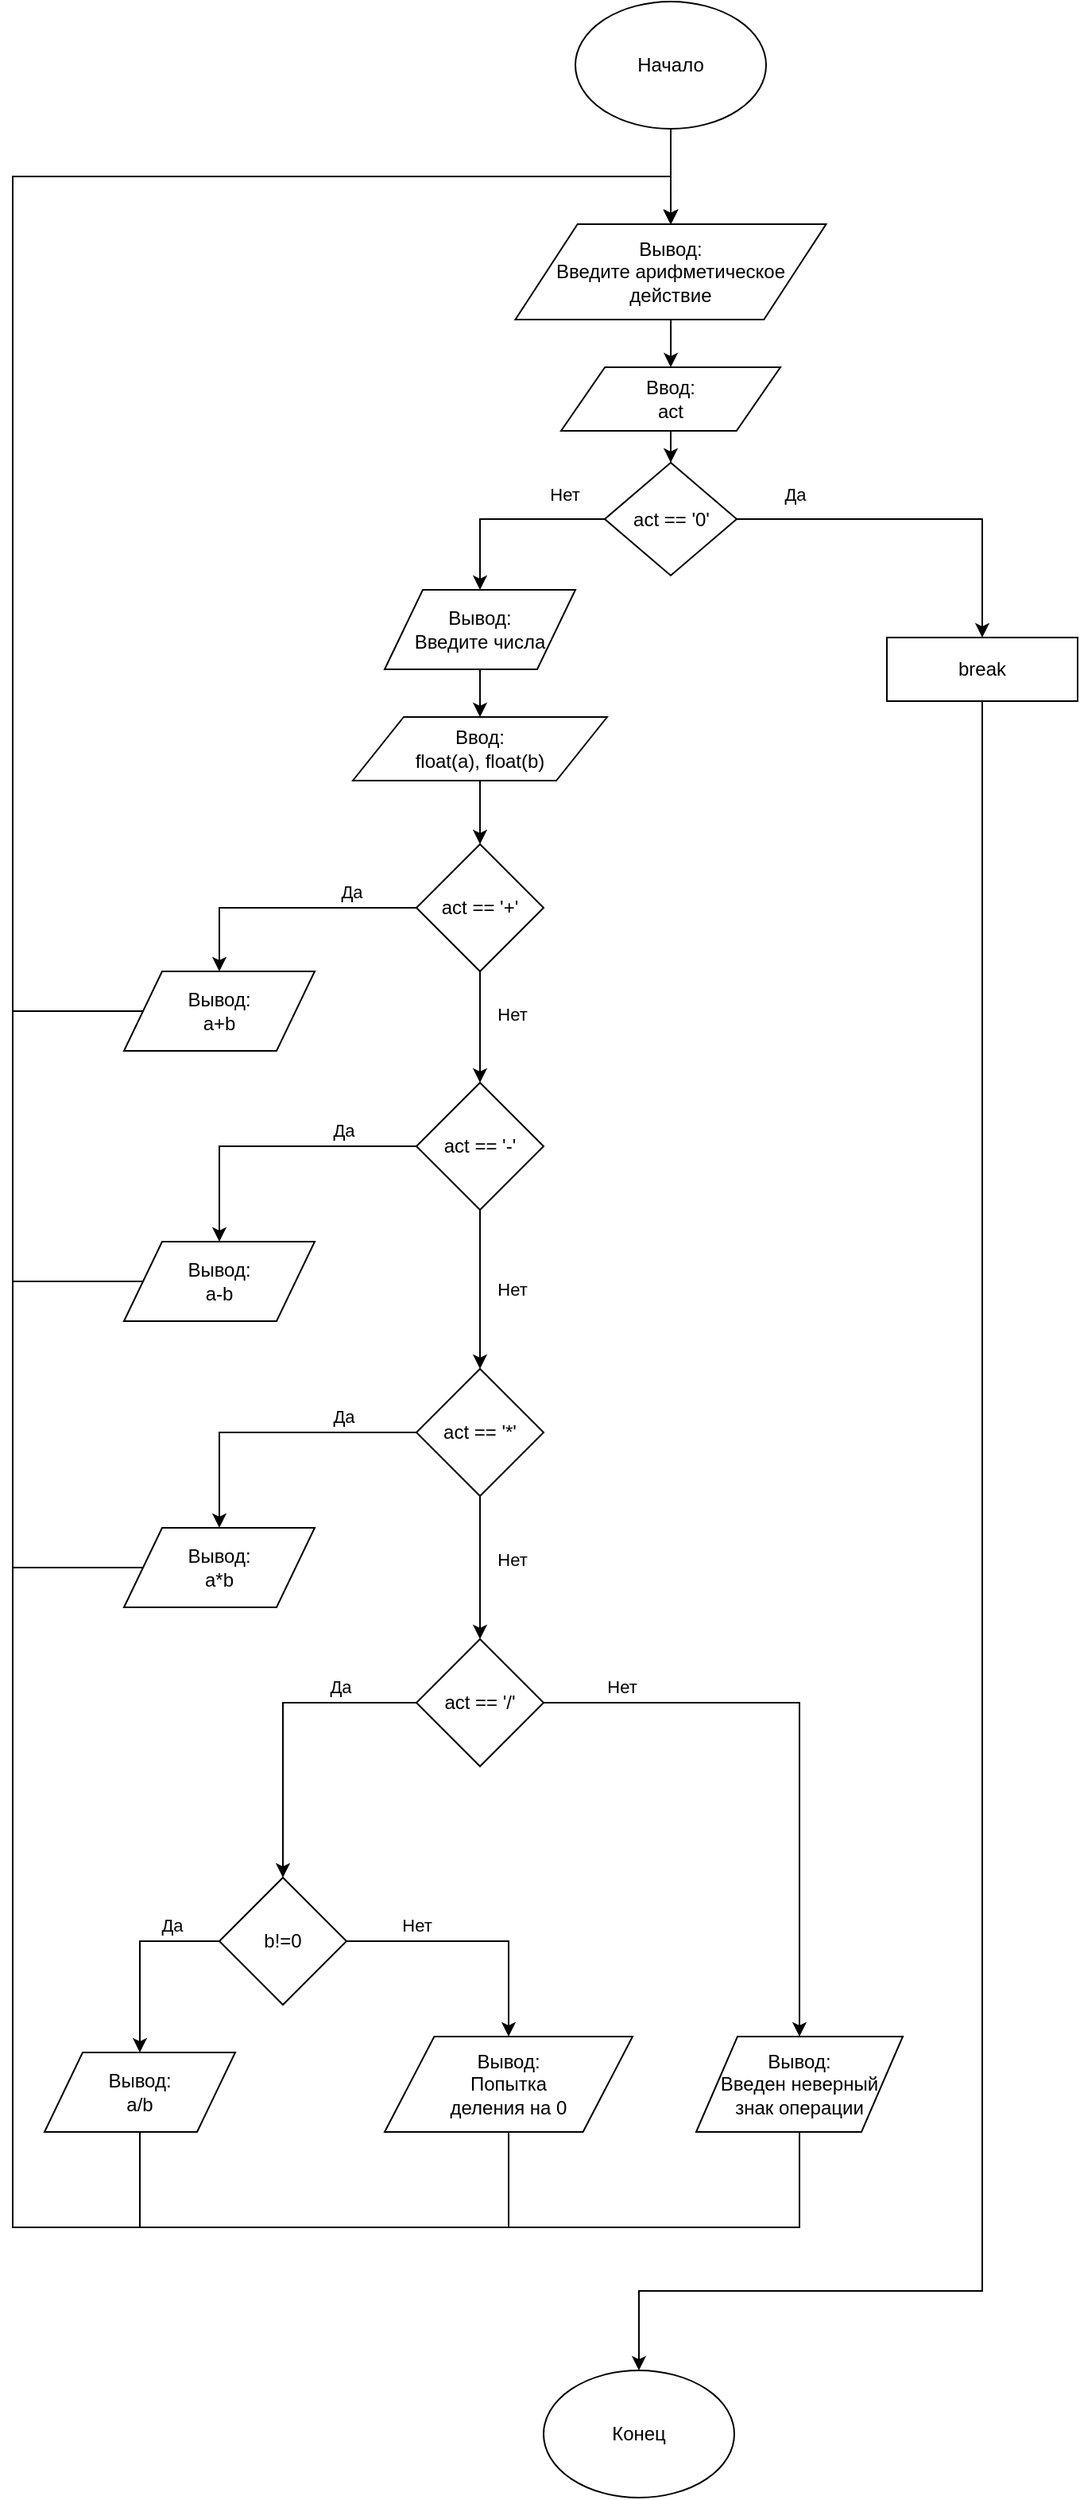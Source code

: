 <mxfile version="13.0.3" type="device" pages="9"><diagram id="gJN5m-4-qUf9LSTREe0h" name="1lesson2"><mxGraphModel dx="1092" dy="534" grid="1" gridSize="10" guides="1" tooltips="1" connect="1" arrows="1" fold="1" page="1" pageScale="1" pageWidth="827" pageHeight="1169" math="0" shadow="0"><root><mxCell id="0"/><mxCell id="1" parent="0"/><mxCell id="loseqin4f9GpiTFupSbI-63" style="edgeStyle=orthogonalEdgeStyle;rounded=0;orthogonalLoop=1;jettySize=auto;html=1;" parent="1" source="loseqin4f9GpiTFupSbI-1" target="loseqin4f9GpiTFupSbI-2" edge="1"><mxGeometry relative="1" as="geometry"/></mxCell><mxCell id="loseqin4f9GpiTFupSbI-1" value="Начало" style="ellipse;whiteSpace=wrap;html=1;" parent="1" vertex="1"><mxGeometry x="474" y="10" width="120" height="80" as="geometry"/></mxCell><mxCell id="loseqin4f9GpiTFupSbI-64" style="edgeStyle=orthogonalEdgeStyle;rounded=0;orthogonalLoop=1;jettySize=auto;html=1;entryX=0.5;entryY=0;entryDx=0;entryDy=0;" parent="1" source="loseqin4f9GpiTFupSbI-2" target="loseqin4f9GpiTFupSbI-3" edge="1"><mxGeometry relative="1" as="geometry"/></mxCell><mxCell id="loseqin4f9GpiTFupSbI-2" value="Вывод:&lt;br&gt;Введите арифметическое&lt;br&gt;действие" style="shape=parallelogram;perimeter=parallelogramPerimeter;whiteSpace=wrap;html=1;" parent="1" vertex="1"><mxGeometry x="436.25" y="150" width="195.5" height="60" as="geometry"/></mxCell><mxCell id="eYuG-YqSLfchd1ls00o3-13" style="edgeStyle=orthogonalEdgeStyle;rounded=0;orthogonalLoop=1;jettySize=auto;html=1;entryX=0.5;entryY=0;entryDx=0;entryDy=0;" parent="1" source="loseqin4f9GpiTFupSbI-3" target="eYuG-YqSLfchd1ls00o3-8" edge="1"><mxGeometry relative="1" as="geometry"/></mxCell><mxCell id="loseqin4f9GpiTFupSbI-3" value="Ввод:&lt;br&gt;act" style="shape=parallelogram;perimeter=parallelogramPerimeter;whiteSpace=wrap;html=1;" parent="1" vertex="1"><mxGeometry x="465" y="240" width="138" height="40" as="geometry"/></mxCell><mxCell id="loseqin4f9GpiTFupSbI-67" style="edgeStyle=orthogonalEdgeStyle;rounded=0;orthogonalLoop=1;jettySize=auto;html=1;entryX=0.5;entryY=0;entryDx=0;entryDy=0;exitX=0.5;exitY=1;exitDx=0;exitDy=0;" parent="1" source="loseqin4f9GpiTFupSbI-5" target="loseqin4f9GpiTFupSbI-66" edge="1"><mxGeometry relative="1" as="geometry"><Array as="points"><mxPoint x="730" y="1450"/><mxPoint x="514" y="1450"/></Array></mxGeometry></mxCell><mxCell id="loseqin4f9GpiTFupSbI-5" value="break" style="rounded=0;whiteSpace=wrap;html=1;" parent="1" vertex="1"><mxGeometry x="670" y="410" width="120" height="40" as="geometry"/></mxCell><mxCell id="loseqin4f9GpiTFupSbI-23" value="Да" style="edgeStyle=orthogonalEdgeStyle;rounded=0;orthogonalLoop=1;jettySize=auto;html=1;entryX=0.5;entryY=0;entryDx=0;entryDy=0;" parent="1" source="loseqin4f9GpiTFupSbI-8" target="eYuG-YqSLfchd1ls00o3-22" edge="1"><mxGeometry x="-0.5" y="-10" relative="1" as="geometry"><mxPoint x="250" y="620" as="targetPoint"/><Array as="points"><mxPoint x="250" y="580"/></Array><mxPoint as="offset"/></mxGeometry></mxCell><mxCell id="loseqin4f9GpiTFupSbI-38" style="edgeStyle=orthogonalEdgeStyle;rounded=0;orthogonalLoop=1;jettySize=auto;html=1;entryX=0.5;entryY=0;entryDx=0;entryDy=0;" parent="1" source="loseqin4f9GpiTFupSbI-8" target="loseqin4f9GpiTFupSbI-30" edge="1"><mxGeometry relative="1" as="geometry"/></mxCell><mxCell id="loseqin4f9GpiTFupSbI-39" value="Нет" style="edgeLabel;html=1;align=center;verticalAlign=middle;resizable=0;points=[];" parent="loseqin4f9GpiTFupSbI-38" vertex="1" connectable="0"><mxGeometry x="-0.244" y="-3" relative="1" as="geometry"><mxPoint x="23" as="offset"/></mxGeometry></mxCell><mxCell id="loseqin4f9GpiTFupSbI-8" value="act == '+'" style="rhombus;whiteSpace=wrap;html=1;" parent="1" vertex="1"><mxGeometry x="374" y="540" width="80" height="80" as="geometry"/></mxCell><mxCell id="loseqin4f9GpiTFupSbI-29" value="Да" style="edgeStyle=orthogonalEdgeStyle;rounded=0;orthogonalLoop=1;jettySize=auto;html=1;entryX=0.5;entryY=0;entryDx=0;entryDy=0;" parent="1" source="loseqin4f9GpiTFupSbI-30" target="eYuG-YqSLfchd1ls00o3-23" edge="1"><mxGeometry x="-0.5" y="-10" relative="1" as="geometry"><mxPoint as="offset"/><mxPoint x="250" y="790" as="targetPoint"/></mxGeometry></mxCell><mxCell id="loseqin4f9GpiTFupSbI-40" style="edgeStyle=orthogonalEdgeStyle;rounded=0;orthogonalLoop=1;jettySize=auto;html=1;" parent="1" source="loseqin4f9GpiTFupSbI-30" target="loseqin4f9GpiTFupSbI-33" edge="1"><mxGeometry relative="1" as="geometry"/></mxCell><mxCell id="loseqin4f9GpiTFupSbI-42" value="Нет" style="edgeLabel;html=1;align=center;verticalAlign=middle;resizable=0;points=[];" parent="loseqin4f9GpiTFupSbI-40" vertex="1" connectable="0"><mxGeometry x="0.28" y="1" relative="1" as="geometry"><mxPoint x="19" y="-14" as="offset"/></mxGeometry></mxCell><mxCell id="loseqin4f9GpiTFupSbI-30" value="act == '-'" style="rhombus;whiteSpace=wrap;html=1;" parent="1" vertex="1"><mxGeometry x="374" y="690" width="80" height="80" as="geometry"/></mxCell><mxCell id="loseqin4f9GpiTFupSbI-32" value="Да" style="edgeStyle=orthogonalEdgeStyle;rounded=0;orthogonalLoop=1;jettySize=auto;html=1;entryX=0.5;entryY=0;entryDx=0;entryDy=0;" parent="1" source="loseqin4f9GpiTFupSbI-33" target="eYuG-YqSLfchd1ls00o3-24" edge="1"><mxGeometry x="-0.5" y="-10" relative="1" as="geometry"><mxPoint as="offset"/><mxPoint x="250" y="970" as="targetPoint"/></mxGeometry></mxCell><mxCell id="loseqin4f9GpiTFupSbI-41" style="edgeStyle=orthogonalEdgeStyle;rounded=0;orthogonalLoop=1;jettySize=auto;html=1;" parent="1" source="loseqin4f9GpiTFupSbI-33" target="loseqin4f9GpiTFupSbI-36" edge="1"><mxGeometry relative="1" as="geometry"/></mxCell><mxCell id="loseqin4f9GpiTFupSbI-43" value="Нет" style="edgeLabel;html=1;align=center;verticalAlign=middle;resizable=0;points=[];" parent="loseqin4f9GpiTFupSbI-41" vertex="1" connectable="0"><mxGeometry x="-0.244" y="1" relative="1" as="geometry"><mxPoint x="19" y="6" as="offset"/></mxGeometry></mxCell><mxCell id="loseqin4f9GpiTFupSbI-33" value="act == '*'" style="rhombus;whiteSpace=wrap;html=1;" parent="1" vertex="1"><mxGeometry x="374" y="870" width="80" height="80" as="geometry"/></mxCell><mxCell id="eYuG-YqSLfchd1ls00o3-19" style="edgeStyle=orthogonalEdgeStyle;rounded=0;orthogonalLoop=1;jettySize=auto;html=1;" parent="1" source="loseqin4f9GpiTFupSbI-36" target="eYuG-YqSLfchd1ls00o3-14" edge="1"><mxGeometry relative="1" as="geometry"/></mxCell><mxCell id="eYuG-YqSLfchd1ls00o3-20" value="Нет" style="edgeLabel;html=1;align=center;verticalAlign=middle;resizable=0;points=[];" parent="eYuG-YqSLfchd1ls00o3-19" vertex="1" connectable="0"><mxGeometry x="-0.718" y="3" relative="1" as="geometry"><mxPoint x="-4.17" y="-7" as="offset"/></mxGeometry></mxCell><mxCell id="loseqin4f9GpiTFupSbI-36" value="act == '/'" style="rhombus;whiteSpace=wrap;html=1;" parent="1" vertex="1"><mxGeometry x="374" y="1040" width="80" height="80" as="geometry"/></mxCell><mxCell id="loseqin4f9GpiTFupSbI-55" value="Да" style="edgeStyle=orthogonalEdgeStyle;rounded=0;orthogonalLoop=1;jettySize=auto;html=1;" parent="1" source="loseqin4f9GpiTFupSbI-36" target="loseqin4f9GpiTFupSbI-56" edge="1"><mxGeometry x="-0.5" y="-10" relative="1" as="geometry"><mxPoint as="offset"/><mxPoint x="320" y="1080" as="sourcePoint"/><mxPoint x="220" y="1130" as="targetPoint"/></mxGeometry></mxCell><mxCell id="loseqin4f9GpiTFupSbI-61" style="edgeStyle=orthogonalEdgeStyle;rounded=0;orthogonalLoop=1;jettySize=auto;html=1;" parent="1" source="loseqin4f9GpiTFupSbI-56" target="loseqin4f9GpiTFupSbI-60" edge="1"><mxGeometry relative="1" as="geometry"/></mxCell><mxCell id="loseqin4f9GpiTFupSbI-62" value="Нет" style="edgeLabel;html=1;align=center;verticalAlign=middle;resizable=0;points=[];" parent="loseqin4f9GpiTFupSbI-61" vertex="1" connectable="0"><mxGeometry x="-0.606" y="2" relative="1" as="geometry"><mxPoint x="12" y="-8" as="offset"/></mxGeometry></mxCell><mxCell id="loseqin4f9GpiTFupSbI-56" value="b!=0" style="rhombus;whiteSpace=wrap;html=1;" parent="1" vertex="1"><mxGeometry x="250" y="1190" width="80" height="80" as="geometry"/></mxCell><mxCell id="loseqin4f9GpiTFupSbI-57" value="Да" style="edgeStyle=orthogonalEdgeStyle;rounded=0;orthogonalLoop=1;jettySize=auto;html=1;exitX=0;exitY=0.5;exitDx=0;exitDy=0;entryX=0.5;entryY=0;entryDx=0;entryDy=0;" parent="1" source="loseqin4f9GpiTFupSbI-56" target="eYuG-YqSLfchd1ls00o3-25" edge="1"><mxGeometry x="-0.5" y="-10" relative="1" as="geometry"><mxPoint as="offset"/><mxPoint x="210" y="1230" as="sourcePoint"/><mxPoint x="200" y="1290" as="targetPoint"/></mxGeometry></mxCell><mxCell id="eYuG-YqSLfchd1ls00o3-33" style="edgeStyle=orthogonalEdgeStyle;rounded=0;orthogonalLoop=1;jettySize=auto;html=1;entryX=0.5;entryY=0;entryDx=0;entryDy=0;" parent="1" source="loseqin4f9GpiTFupSbI-60" target="loseqin4f9GpiTFupSbI-2" edge="1"><mxGeometry relative="1" as="geometry"><Array as="points"><mxPoint x="432" y="1410"/><mxPoint x="120" y="1410"/><mxPoint x="120" y="120"/><mxPoint x="534" y="120"/></Array></mxGeometry></mxCell><mxCell id="loseqin4f9GpiTFupSbI-60" value="Вывод:&lt;br&gt;Попытка &lt;br&gt;деления на 0" style="shape=parallelogram;perimeter=parallelogramPerimeter;whiteSpace=wrap;html=1;" parent="1" vertex="1"><mxGeometry x="354" y="1290" width="156" height="60" as="geometry"/></mxCell><mxCell id="loseqin4f9GpiTFupSbI-66" value="Конец" style="ellipse;whiteSpace=wrap;html=1;" parent="1" vertex="1"><mxGeometry x="454" y="1500" width="120" height="80" as="geometry"/></mxCell><mxCell id="eYuG-YqSLfchd1ls00o3-4" style="edgeStyle=orthogonalEdgeStyle;rounded=0;orthogonalLoop=1;jettySize=auto;html=1;entryX=0.5;entryY=0;entryDx=0;entryDy=0;" parent="1" source="eYuG-YqSLfchd1ls00o3-8" target="loseqin4f9GpiTFupSbI-5" edge="1"><mxGeometry relative="1" as="geometry"><mxPoint x="401" y="341.5" as="targetPoint"/></mxGeometry></mxCell><mxCell id="eYuG-YqSLfchd1ls00o3-5" value="Да" style="edgeLabel;html=1;align=center;verticalAlign=middle;resizable=0;points=[];" parent="eYuG-YqSLfchd1ls00o3-4" vertex="1" connectable="0"><mxGeometry x="0.062" y="-2" relative="1" as="geometry"><mxPoint x="-84.83" y="-17.5" as="offset"/></mxGeometry></mxCell><mxCell id="eYuG-YqSLfchd1ls00o3-6" style="edgeStyle=orthogonalEdgeStyle;rounded=0;orthogonalLoop=1;jettySize=auto;html=1;entryX=0.5;entryY=0;entryDx=0;entryDy=0;" parent="1" source="eYuG-YqSLfchd1ls00o3-8" target="eYuG-YqSLfchd1ls00o3-16" edge="1"><mxGeometry relative="1" as="geometry"><mxPoint x="410" y="410" as="targetPoint"/></mxGeometry></mxCell><mxCell id="eYuG-YqSLfchd1ls00o3-7" value="Нет" style="edgeLabel;html=1;align=center;verticalAlign=middle;resizable=0;points=[];" parent="eYuG-YqSLfchd1ls00o3-6" vertex="1" connectable="0"><mxGeometry x="-0.606" y="-2" relative="1" as="geometry"><mxPoint x="-1.67" y="-13.5" as="offset"/></mxGeometry></mxCell><mxCell id="eYuG-YqSLfchd1ls00o3-8" value="act == '0'" style="rhombus;whiteSpace=wrap;html=1;" parent="1" vertex="1"><mxGeometry x="492.5" y="300" width="83" height="71" as="geometry"/></mxCell><mxCell id="eYuG-YqSLfchd1ls00o3-34" style="edgeStyle=orthogonalEdgeStyle;rounded=0;orthogonalLoop=1;jettySize=auto;html=1;entryX=0.5;entryY=0;entryDx=0;entryDy=0;" parent="1" source="eYuG-YqSLfchd1ls00o3-14" target="loseqin4f9GpiTFupSbI-2" edge="1"><mxGeometry relative="1" as="geometry"><Array as="points"><mxPoint x="615" y="1410"/><mxPoint x="120" y="1410"/><mxPoint x="120" y="120"/><mxPoint x="534" y="120"/></Array></mxGeometry></mxCell><mxCell id="eYuG-YqSLfchd1ls00o3-14" value="Вывод:&lt;br&gt;Введен неверный&lt;br&gt;знак операции" style="shape=parallelogram;perimeter=parallelogramPerimeter;whiteSpace=wrap;html=1;" parent="1" vertex="1"><mxGeometry x="550" y="1290" width="130" height="60" as="geometry"/></mxCell><mxCell id="eYuG-YqSLfchd1ls00o3-18" style="edgeStyle=orthogonalEdgeStyle;rounded=0;orthogonalLoop=1;jettySize=auto;html=1;" parent="1" source="eYuG-YqSLfchd1ls00o3-16" target="eYuG-YqSLfchd1ls00o3-17" edge="1"><mxGeometry relative="1" as="geometry"/></mxCell><mxCell id="eYuG-YqSLfchd1ls00o3-16" value="Вывод:&lt;br&gt;Введите числа" style="shape=parallelogram;perimeter=parallelogramPerimeter;whiteSpace=wrap;html=1;" parent="1" vertex="1"><mxGeometry x="354" y="380" width="120" height="50" as="geometry"/></mxCell><mxCell id="eYuG-YqSLfchd1ls00o3-21" style="edgeStyle=orthogonalEdgeStyle;rounded=0;orthogonalLoop=1;jettySize=auto;html=1;entryX=0.5;entryY=0;entryDx=0;entryDy=0;" parent="1" source="eYuG-YqSLfchd1ls00o3-17" target="loseqin4f9GpiTFupSbI-8" edge="1"><mxGeometry relative="1" as="geometry"><mxPoint x="430" y="530" as="targetPoint"/></mxGeometry></mxCell><mxCell id="eYuG-YqSLfchd1ls00o3-17" value="Ввод:&lt;br&gt;float(a), float(b)" style="shape=parallelogram;perimeter=parallelogramPerimeter;whiteSpace=wrap;html=1;" parent="1" vertex="1"><mxGeometry x="334" y="460" width="160" height="40" as="geometry"/></mxCell><mxCell id="eYuG-YqSLfchd1ls00o3-27" style="edgeStyle=orthogonalEdgeStyle;rounded=0;orthogonalLoop=1;jettySize=auto;html=1;entryX=0.5;entryY=0;entryDx=0;entryDy=0;exitX=0;exitY=0.5;exitDx=0;exitDy=0;" parent="1" source="eYuG-YqSLfchd1ls00o3-22" target="loseqin4f9GpiTFupSbI-2" edge="1"><mxGeometry relative="1" as="geometry"><Array as="points"><mxPoint x="120" y="645"/><mxPoint x="120" y="120"/><mxPoint x="534" y="120"/></Array></mxGeometry></mxCell><mxCell id="eYuG-YqSLfchd1ls00o3-22" value="Вывод:&lt;br&gt;a+b" style="shape=parallelogram;perimeter=parallelogramPerimeter;whiteSpace=wrap;html=1;" parent="1" vertex="1"><mxGeometry x="190" y="620" width="120" height="50" as="geometry"/></mxCell><mxCell id="eYuG-YqSLfchd1ls00o3-28" style="edgeStyle=orthogonalEdgeStyle;rounded=0;orthogonalLoop=1;jettySize=auto;html=1;entryX=0.5;entryY=0;entryDx=0;entryDy=0;" parent="1" source="eYuG-YqSLfchd1ls00o3-23" target="loseqin4f9GpiTFupSbI-2" edge="1"><mxGeometry relative="1" as="geometry"><Array as="points"><mxPoint x="120" y="815"/><mxPoint x="120" y="120"/><mxPoint x="534" y="120"/></Array></mxGeometry></mxCell><mxCell id="eYuG-YqSLfchd1ls00o3-23" value="Вывод:&lt;br&gt;a-b" style="shape=parallelogram;perimeter=parallelogramPerimeter;whiteSpace=wrap;html=1;" parent="1" vertex="1"><mxGeometry x="190" y="790" width="120" height="50" as="geometry"/></mxCell><mxCell id="eYuG-YqSLfchd1ls00o3-29" style="edgeStyle=orthogonalEdgeStyle;rounded=0;orthogonalLoop=1;jettySize=auto;html=1;entryX=0.5;entryY=0;entryDx=0;entryDy=0;" parent="1" source="eYuG-YqSLfchd1ls00o3-24" target="loseqin4f9GpiTFupSbI-2" edge="1"><mxGeometry relative="1" as="geometry"><Array as="points"><mxPoint x="120" y="995"/><mxPoint x="120" y="120"/><mxPoint x="534" y="120"/></Array></mxGeometry></mxCell><mxCell id="eYuG-YqSLfchd1ls00o3-24" value="Вывод:&lt;br&gt;a*b" style="shape=parallelogram;perimeter=parallelogramPerimeter;whiteSpace=wrap;html=1;" parent="1" vertex="1"><mxGeometry x="190" y="970" width="120" height="50" as="geometry"/></mxCell><mxCell id="eYuG-YqSLfchd1ls00o3-32" style="edgeStyle=orthogonalEdgeStyle;rounded=0;orthogonalLoop=1;jettySize=auto;html=1;entryX=0.5;entryY=0;entryDx=0;entryDy=0;" parent="1" source="eYuG-YqSLfchd1ls00o3-25" target="loseqin4f9GpiTFupSbI-2" edge="1"><mxGeometry relative="1" as="geometry"><Array as="points"><mxPoint x="200" y="1410"/><mxPoint x="120" y="1410"/><mxPoint x="120" y="120"/><mxPoint x="534" y="120"/></Array></mxGeometry></mxCell><mxCell id="eYuG-YqSLfchd1ls00o3-25" value="Вывод:&lt;br&gt;a/b" style="shape=parallelogram;perimeter=parallelogramPerimeter;whiteSpace=wrap;html=1;" parent="1" vertex="1"><mxGeometry x="140" y="1300" width="120" height="50" as="geometry"/></mxCell></root></mxGraphModel></diagram><diagram id="2OA75UcxW0JY9UixAj9D" name="2lesson2"><mxGraphModel dx="1092" dy="534" grid="1" gridSize="10" guides="1" tooltips="1" connect="1" arrows="1" fold="1" page="1" pageScale="1" pageWidth="827" pageHeight="1169" math="0" shadow="0"><root><mxCell id="6jvBHvIfsp7X_SZCjNei-0"/><mxCell id="6jvBHvIfsp7X_SZCjNei-1" parent="6jvBHvIfsp7X_SZCjNei-0"/><mxCell id="6jvBHvIfsp7X_SZCjNei-24" style="edgeStyle=orthogonalEdgeStyle;rounded=0;orthogonalLoop=1;jettySize=auto;html=1;" parent="6jvBHvIfsp7X_SZCjNei-1" source="6jvBHvIfsp7X_SZCjNei-2" target="6jvBHvIfsp7X_SZCjNei-4" edge="1"><mxGeometry relative="1" as="geometry"/></mxCell><mxCell id="6jvBHvIfsp7X_SZCjNei-2" value="Начало" style="ellipse;whiteSpace=wrap;html=1;" parent="6jvBHvIfsp7X_SZCjNei-1" vertex="1"><mxGeometry x="354" y="50" width="120" height="80" as="geometry"/></mxCell><mxCell id="6jvBHvIfsp7X_SZCjNei-27" style="edgeStyle=orthogonalEdgeStyle;rounded=0;orthogonalLoop=1;jettySize=auto;html=1;entryX=0.5;entryY=0;entryDx=0;entryDy=0;" parent="6jvBHvIfsp7X_SZCjNei-1" source="6jvBHvIfsp7X_SZCjNei-3" target="6jvBHvIfsp7X_SZCjNei-31" edge="1"><mxGeometry relative="1" as="geometry"><mxPoint x="414" y="480" as="targetPoint"/></mxGeometry></mxCell><mxCell id="6jvBHvIfsp7X_SZCjNei-3" value="even = 0&lt;br&gt;odd = 0" style="rounded=0;whiteSpace=wrap;html=1;" parent="6jvBHvIfsp7X_SZCjNei-1" vertex="1"><mxGeometry x="354" y="370" width="120" height="60" as="geometry"/></mxCell><mxCell id="6jvBHvIfsp7X_SZCjNei-25" style="edgeStyle=orthogonalEdgeStyle;rounded=0;orthogonalLoop=1;jettySize=auto;html=1;" parent="6jvBHvIfsp7X_SZCjNei-1" source="6jvBHvIfsp7X_SZCjNei-4" target="6jvBHvIfsp7X_SZCjNei-5" edge="1"><mxGeometry relative="1" as="geometry"/></mxCell><mxCell id="6jvBHvIfsp7X_SZCjNei-4" value="Вывод:&lt;br&gt;Ввести число" style="shape=parallelogram;perimeter=parallelogramPerimeter;whiteSpace=wrap;html=1;" parent="6jvBHvIfsp7X_SZCjNei-1" vertex="1"><mxGeometry x="354" y="160" width="120" height="60" as="geometry"/></mxCell><mxCell id="6jvBHvIfsp7X_SZCjNei-26" style="edgeStyle=orthogonalEdgeStyle;rounded=0;orthogonalLoop=1;jettySize=auto;html=1;" parent="6jvBHvIfsp7X_SZCjNei-1" source="6jvBHvIfsp7X_SZCjNei-5" target="6jvBHvIfsp7X_SZCjNei-3" edge="1"><mxGeometry relative="1" as="geometry"/></mxCell><mxCell id="6jvBHvIfsp7X_SZCjNei-5" value="Ввод:&lt;br&gt;num= input()" style="shape=parallelogram;perimeter=parallelogramPerimeter;whiteSpace=wrap;html=1;" parent="6jvBHvIfsp7X_SZCjNei-1" vertex="1"><mxGeometry x="342" y="260" width="144" height="60" as="geometry"/></mxCell><mxCell id="6jvBHvIfsp7X_SZCjNei-21" style="edgeStyle=orthogonalEdgeStyle;rounded=0;orthogonalLoop=1;jettySize=auto;html=1;exitX=1;exitY=0.5;exitDx=0;exitDy=0;" parent="6jvBHvIfsp7X_SZCjNei-1" source="6jvBHvIfsp7X_SZCjNei-31" target="6jvBHvIfsp7X_SZCjNei-18" edge="1"><mxGeometry relative="1" as="geometry"><mxPoint x="502" y="520" as="sourcePoint"/></mxGeometry></mxCell><mxCell id="6jvBHvIfsp7X_SZCjNei-32" value="Нет" style="edgeLabel;html=1;align=center;verticalAlign=middle;resizable=0;points=[];" parent="6jvBHvIfsp7X_SZCjNei-21" vertex="1" connectable="0"><mxGeometry x="-0.784" y="-3" relative="1" as="geometry"><mxPoint x="18" y="-18" as="offset"/></mxGeometry></mxCell><mxCell id="6jvBHvIfsp7X_SZCjNei-28" style="edgeStyle=orthogonalEdgeStyle;rounded=0;orthogonalLoop=1;jettySize=auto;html=1;entryX=0.5;entryY=0;entryDx=0;entryDy=0;exitX=0.5;exitY=1;exitDx=0;exitDy=0;" parent="6jvBHvIfsp7X_SZCjNei-1" source="6jvBHvIfsp7X_SZCjNei-31" target="6jvBHvIfsp7X_SZCjNei-11" edge="1"><mxGeometry relative="1" as="geometry"><mxPoint x="414" y="560" as="sourcePoint"/></mxGeometry></mxCell><mxCell id="6jvBHvIfsp7X_SZCjNei-33" value="Да" style="edgeLabel;html=1;align=center;verticalAlign=middle;resizable=0;points=[];" parent="6jvBHvIfsp7X_SZCjNei-28" vertex="1" connectable="0"><mxGeometry x="-0.26" relative="1" as="geometry"><mxPoint x="16" y="0.2" as="offset"/></mxGeometry></mxCell><mxCell id="6jvBHvIfsp7X_SZCjNei-14" style="edgeStyle=orthogonalEdgeStyle;rounded=0;orthogonalLoop=1;jettySize=auto;html=1;exitX=0;exitY=0.5;exitDx=0;exitDy=0;" parent="6jvBHvIfsp7X_SZCjNei-1" source="6jvBHvIfsp7X_SZCjNei-11" target="6jvBHvIfsp7X_SZCjNei-13" edge="1"><mxGeometry relative="1" as="geometry"><mxPoint x="350" y="650" as="sourcePoint"/><Array as="points"><mxPoint x="266" y="660"/></Array></mxGeometry></mxCell><mxCell id="6jvBHvIfsp7X_SZCjNei-16" value="Да" style="edgeLabel;html=1;align=center;verticalAlign=middle;resizable=0;points=[];" parent="6jvBHvIfsp7X_SZCjNei-14" vertex="1" connectable="0"><mxGeometry x="-0.287" y="-2" relative="1" as="geometry"><mxPoint x="13" y="-8" as="offset"/></mxGeometry></mxCell><mxCell id="6jvBHvIfsp7X_SZCjNei-15" style="edgeStyle=orthogonalEdgeStyle;rounded=0;orthogonalLoop=1;jettySize=auto;html=1;exitX=1;exitY=0.5;exitDx=0;exitDy=0;" parent="6jvBHvIfsp7X_SZCjNei-1" source="6jvBHvIfsp7X_SZCjNei-11" target="6jvBHvIfsp7X_SZCjNei-12" edge="1"><mxGeometry relative="1" as="geometry"/></mxCell><mxCell id="6jvBHvIfsp7X_SZCjNei-17" value="Нет" style="edgeLabel;html=1;align=center;verticalAlign=middle;resizable=0;points=[];" parent="6jvBHvIfsp7X_SZCjNei-15" vertex="1" connectable="0"><mxGeometry x="-0.553" y="2" relative="1" as="geometry"><mxPoint x="6" y="-8" as="offset"/></mxGeometry></mxCell><mxCell id="6jvBHvIfsp7X_SZCjNei-11" value="(num%10)%2 ==0" style="rhombus;whiteSpace=wrap;html=1;" parent="6jvBHvIfsp7X_SZCjNei-1" vertex="1"><mxGeometry x="367" y="610" width="94" height="100" as="geometry"/></mxCell><mxCell id="wc5qCSc7CBj0qQ48i-ex-2" style="edgeStyle=orthogonalEdgeStyle;rounded=0;orthogonalLoop=1;jettySize=auto;html=1;entryX=0.5;entryY=0;entryDx=0;entryDy=0;" parent="6jvBHvIfsp7X_SZCjNei-1" source="6jvBHvIfsp7X_SZCjNei-12" target="wc5qCSc7CBj0qQ48i-ex-0" edge="1"><mxGeometry relative="1" as="geometry"><Array as="points"><mxPoint x="562" y="800"/><mxPoint x="414" y="800"/></Array></mxGeometry></mxCell><mxCell id="6jvBHvIfsp7X_SZCjNei-12" value="odd += 1" style="rounded=0;whiteSpace=wrap;html=1;" parent="6jvBHvIfsp7X_SZCjNei-1" vertex="1"><mxGeometry x="502" y="730" width="120" height="40" as="geometry"/></mxCell><mxCell id="wc5qCSc7CBj0qQ48i-ex-1" style="edgeStyle=orthogonalEdgeStyle;rounded=0;orthogonalLoop=1;jettySize=auto;html=1;entryX=0.5;entryY=0;entryDx=0;entryDy=0;" parent="6jvBHvIfsp7X_SZCjNei-1" source="6jvBHvIfsp7X_SZCjNei-13" target="wc5qCSc7CBj0qQ48i-ex-0" edge="1"><mxGeometry relative="1" as="geometry"><Array as="points"><mxPoint x="266" y="800"/><mxPoint x="414" y="800"/></Array></mxGeometry></mxCell><mxCell id="6jvBHvIfsp7X_SZCjNei-13" value="even += 1" style="rounded=0;whiteSpace=wrap;html=1;" parent="6jvBHvIfsp7X_SZCjNei-1" vertex="1"><mxGeometry x="206" y="730" width="120" height="40" as="geometry"/></mxCell><mxCell id="6jvBHvIfsp7X_SZCjNei-23" style="edgeStyle=orthogonalEdgeStyle;rounded=0;orthogonalLoop=1;jettySize=auto;html=1;" parent="6jvBHvIfsp7X_SZCjNei-1" source="6jvBHvIfsp7X_SZCjNei-18" target="6jvBHvIfsp7X_SZCjNei-22" edge="1"><mxGeometry relative="1" as="geometry"><Array as="points"><mxPoint x="682" y="970"/><mxPoint x="414" y="970"/></Array></mxGeometry></mxCell><mxCell id="6jvBHvIfsp7X_SZCjNei-18" value="Вывод:&lt;br&gt;even, odd" style="shape=parallelogram;perimeter=parallelogramPerimeter;whiteSpace=wrap;html=1;" parent="6jvBHvIfsp7X_SZCjNei-1" vertex="1"><mxGeometry x="622" y="870" width="120" height="60" as="geometry"/></mxCell><mxCell id="6jvBHvIfsp7X_SZCjNei-22" value="Конец" style="ellipse;whiteSpace=wrap;html=1;" parent="6jvBHvIfsp7X_SZCjNei-1" vertex="1"><mxGeometry x="354" y="1010" width="120" height="80" as="geometry"/></mxCell><mxCell id="6jvBHvIfsp7X_SZCjNei-31" value="while num &amp;gt; 0" style="rhombus;whiteSpace=wrap;html=1;" parent="6jvBHvIfsp7X_SZCjNei-1" vertex="1"><mxGeometry x="367" y="470" width="94" height="90" as="geometry"/></mxCell><mxCell id="wc5qCSc7CBj0qQ48i-ex-3" style="edgeStyle=orthogonalEdgeStyle;rounded=0;orthogonalLoop=1;jettySize=auto;html=1;entryX=0;entryY=0.5;entryDx=0;entryDy=0;" parent="6jvBHvIfsp7X_SZCjNei-1" source="wc5qCSc7CBj0qQ48i-ex-0" target="6jvBHvIfsp7X_SZCjNei-31" edge="1"><mxGeometry relative="1" as="geometry"><Array as="points"><mxPoint x="150" y="870"/><mxPoint x="150" y="515"/></Array></mxGeometry></mxCell><mxCell id="wc5qCSc7CBj0qQ48i-ex-0" value="&lt;span&gt;num //= 10&lt;/span&gt;" style="rounded=0;whiteSpace=wrap;html=1;" parent="6jvBHvIfsp7X_SZCjNei-1" vertex="1"><mxGeometry x="354" y="850" width="120" height="40" as="geometry"/></mxCell></root></mxGraphModel></diagram><diagram id="OPvm1IZeHLEt0ZFLlOGU" name="3lesson2"><mxGraphModel dx="1092" dy="534" grid="1" gridSize="10" guides="1" tooltips="1" connect="1" arrows="1" fold="1" page="1" pageScale="1" pageWidth="827" pageHeight="1169" math="0" shadow="0"><root><mxCell id="KhdmX_GoNTn9Yoeyl_Oi-0"/><mxCell id="KhdmX_GoNTn9Yoeyl_Oi-1" parent="KhdmX_GoNTn9Yoeyl_Oi-0"/><mxCell id="KhdmX_GoNTn9Yoeyl_Oi-15" style="edgeStyle=orthogonalEdgeStyle;rounded=0;orthogonalLoop=1;jettySize=auto;html=1;" parent="KhdmX_GoNTn9Yoeyl_Oi-1" source="KhdmX_GoNTn9Yoeyl_Oi-2" edge="1"><mxGeometry relative="1" as="geometry"><mxPoint x="410" y="160" as="targetPoint"/></mxGeometry></mxCell><mxCell id="KhdmX_GoNTn9Yoeyl_Oi-2" value="def rec_fun(n)" style="ellipse;whiteSpace=wrap;html=1;" parent="KhdmX_GoNTn9Yoeyl_Oi-1" vertex="1"><mxGeometry x="350" y="40" width="120" height="80" as="geometry"/></mxCell><mxCell id="KhdmX_GoNTn9Yoeyl_Oi-6" style="edgeStyle=orthogonalEdgeStyle;rounded=0;orthogonalLoop=1;jettySize=auto;html=1;entryX=0.5;entryY=0;entryDx=0;entryDy=0;" parent="KhdmX_GoNTn9Yoeyl_Oi-1" source="KhdmX_GoNTn9Yoeyl_Oi-3" target="KhdmX_GoNTn9Yoeyl_Oi-5" edge="1"><mxGeometry relative="1" as="geometry"/></mxCell><mxCell id="KhdmX_GoNTn9Yoeyl_Oi-7" value="Да" style="edgeLabel;html=1;align=center;verticalAlign=middle;resizable=0;points=[];" parent="KhdmX_GoNTn9Yoeyl_Oi-6" vertex="1" connectable="0"><mxGeometry x="0.062" y="-2" relative="1" as="geometry"><mxPoint x="22" y="-1" as="offset"/></mxGeometry></mxCell><mxCell id="KhdmX_GoNTn9Yoeyl_Oi-9" style="edgeStyle=orthogonalEdgeStyle;rounded=0;orthogonalLoop=1;jettySize=auto;html=1;entryX=0.5;entryY=0;entryDx=0;entryDy=0;" parent="KhdmX_GoNTn9Yoeyl_Oi-1" source="KhdmX_GoNTn9Yoeyl_Oi-3" target="KhdmX_GoNTn9Yoeyl_Oi-11" edge="1"><mxGeometry relative="1" as="geometry"><mxPoint x="200" y="300" as="targetPoint"/><Array as="points"><mxPoint x="270" y="200"/><mxPoint x="270" y="490"/><mxPoint x="410" y="490"/></Array></mxGeometry></mxCell><mxCell id="KhdmX_GoNTn9Yoeyl_Oi-16" value="Нет" style="edgeLabel;html=1;align=center;verticalAlign=middle;resizable=0;points=[];" parent="KhdmX_GoNTn9Yoeyl_Oi-9" vertex="1" connectable="0"><mxGeometry x="-0.606" y="-2" relative="1" as="geometry"><mxPoint x="72" y="-34" as="offset"/></mxGeometry></mxCell><mxCell id="KhdmX_GoNTn9Yoeyl_Oi-3" value="n &amp;gt; 0" style="rhombus;whiteSpace=wrap;html=1;" parent="KhdmX_GoNTn9Yoeyl_Oi-1" vertex="1"><mxGeometry x="370" y="160" width="80" height="80" as="geometry"/></mxCell><mxCell id="KhdmX_GoNTn9Yoeyl_Oi-13" style="edgeStyle=orthogonalEdgeStyle;rounded=0;orthogonalLoop=1;jettySize=auto;html=1;exitX=0.5;exitY=1;exitDx=0;exitDy=0;" parent="KhdmX_GoNTn9Yoeyl_Oi-1" source="KhdmX_GoNTn9Yoeyl_Oi-5" target="1dlsBXEQZjzPSDJ5fLEm-0" edge="1"><mxGeometry relative="1" as="geometry"><mxPoint x="410" y="400" as="targetPoint"/></mxGeometry></mxCell><mxCell id="KhdmX_GoNTn9Yoeyl_Oi-5" value="Вывод:&lt;br&gt;n%10, end=''" style="shape=parallelogram;perimeter=parallelogramPerimeter;whiteSpace=wrap;html=1;" parent="KhdmX_GoNTn9Yoeyl_Oi-1" vertex="1"><mxGeometry x="350" y="280" width="120" height="60" as="geometry"/></mxCell><mxCell id="KhdmX_GoNTn9Yoeyl_Oi-11" value="Конец" style="ellipse;whiteSpace=wrap;html=1;" parent="KhdmX_GoNTn9Yoeyl_Oi-1" vertex="1"><mxGeometry x="350" y="540" width="120" height="80" as="geometry"/></mxCell><mxCell id="1dlsBXEQZjzPSDJ5fLEm-2" style="edgeStyle=orthogonalEdgeStyle;rounded=0;orthogonalLoop=1;jettySize=auto;html=1;exitX=1;exitY=0.5;exitDx=0;exitDy=0;entryX=1;entryY=0.5;entryDx=0;entryDy=0;" parent="KhdmX_GoNTn9Yoeyl_Oi-1" source="1dlsBXEQZjzPSDJ5fLEm-0" target="KhdmX_GoNTn9Yoeyl_Oi-3" edge="1"><mxGeometry relative="1" as="geometry"><Array as="points"><mxPoint x="540" y="420"/><mxPoint x="540" y="200"/></Array></mxGeometry></mxCell><mxCell id="1dlsBXEQZjzPSDJ5fLEm-0" value="&lt;span&gt;rec_fun(n//10))&lt;/span&gt;" style="rounded=0;whiteSpace=wrap;html=1;" parent="KhdmX_GoNTn9Yoeyl_Oi-1" vertex="1"><mxGeometry x="350" y="390" width="120" height="60" as="geometry"/></mxCell></root></mxGraphModel></diagram><diagram id="IjSB2mFM4Qay-Y_D_uvw" name="4lesson2"><mxGraphModel dx="1092" dy="534" grid="1" gridSize="10" guides="1" tooltips="1" connect="1" arrows="1" fold="1" page="1" pageScale="1" pageWidth="827" pageHeight="1169" math="0" shadow="0"><root><mxCell id="F4JI_7aMGUiXkAlxDyDc-0"/><mxCell id="F4JI_7aMGUiXkAlxDyDc-1" parent="F4JI_7aMGUiXkAlxDyDc-0"/><mxCell id="F4JI_7aMGUiXkAlxDyDc-10" style="edgeStyle=orthogonalEdgeStyle;rounded=0;orthogonalLoop=1;jettySize=auto;html=1;entryX=0.5;entryY=0;entryDx=0;entryDy=0;" parent="F4JI_7aMGUiXkAlxDyDc-1" source="F4JI_7aMGUiXkAlxDyDc-2" target="F4JI_7aMGUiXkAlxDyDc-3" edge="1"><mxGeometry relative="1" as="geometry"/></mxCell><mxCell id="F4JI_7aMGUiXkAlxDyDc-2" value="Начало" style="ellipse;whiteSpace=wrap;html=1;" parent="F4JI_7aMGUiXkAlxDyDc-1" vertex="1"><mxGeometry x="354" y="40" width="120" height="80" as="geometry"/></mxCell><mxCell id="F4JI_7aMGUiXkAlxDyDc-11" style="edgeStyle=orthogonalEdgeStyle;rounded=0;orthogonalLoop=1;jettySize=auto;html=1;" parent="F4JI_7aMGUiXkAlxDyDc-1" source="F4JI_7aMGUiXkAlxDyDc-3" target="F4JI_7aMGUiXkAlxDyDc-4" edge="1"><mxGeometry relative="1" as="geometry"/></mxCell><mxCell id="F4JI_7aMGUiXkAlxDyDc-3" value="Вывод:&lt;br&gt;Введите n" style="shape=parallelogram;perimeter=parallelogramPerimeter;whiteSpace=wrap;html=1;" parent="F4JI_7aMGUiXkAlxDyDc-1" vertex="1"><mxGeometry x="354" y="170" width="120" height="60" as="geometry"/></mxCell><mxCell id="F4JI_7aMGUiXkAlxDyDc-12" style="edgeStyle=orthogonalEdgeStyle;rounded=0;orthogonalLoop=1;jettySize=auto;html=1;entryX=0.5;entryY=0;entryDx=0;entryDy=0;" parent="F4JI_7aMGUiXkAlxDyDc-1" source="F4JI_7aMGUiXkAlxDyDc-4" target="F4JI_7aMGUiXkAlxDyDc-6" edge="1"><mxGeometry relative="1" as="geometry"/></mxCell><mxCell id="F4JI_7aMGUiXkAlxDyDc-4" value="Ввод:&lt;br&gt;n = int(input())" style="shape=parallelogram;perimeter=parallelogramPerimeter;whiteSpace=wrap;html=1;" parent="F4JI_7aMGUiXkAlxDyDc-1" vertex="1"><mxGeometry x="354" y="280" width="120" height="60" as="geometry"/></mxCell><mxCell id="F4JI_7aMGUiXkAlxDyDc-14" style="edgeStyle=orthogonalEdgeStyle;rounded=0;orthogonalLoop=1;jettySize=auto;html=1;entryX=0.5;entryY=0;entryDx=0;entryDy=0;" parent="F4JI_7aMGUiXkAlxDyDc-1" source="F4JI_7aMGUiXkAlxDyDc-5" target="F4JI_7aMGUiXkAlxDyDc-7" edge="1"><mxGeometry relative="1" as="geometry"/></mxCell><mxCell id="F4JI_7aMGUiXkAlxDyDc-5" value="for i in range(n)" style="shape=hexagon;perimeter=hexagonPerimeter2;whiteSpace=wrap;html=1;" parent="F4JI_7aMGUiXkAlxDyDc-1" vertex="1"><mxGeometry x="354" y="490" width="120" height="80" as="geometry"/></mxCell><mxCell id="F4JI_7aMGUiXkAlxDyDc-13" style="edgeStyle=orthogonalEdgeStyle;rounded=0;orthogonalLoop=1;jettySize=auto;html=1;entryX=0.5;entryY=0;entryDx=0;entryDy=0;" parent="F4JI_7aMGUiXkAlxDyDc-1" source="F4JI_7aMGUiXkAlxDyDc-6" target="F4JI_7aMGUiXkAlxDyDc-5" edge="1"><mxGeometry relative="1" as="geometry"/></mxCell><mxCell id="F4JI_7aMGUiXkAlxDyDc-6" value="num=1&lt;br&gt;sum_num=0" style="rounded=0;whiteSpace=wrap;html=1;" parent="F4JI_7aMGUiXkAlxDyDc-1" vertex="1"><mxGeometry x="354" y="380" width="120" height="60" as="geometry"/></mxCell><mxCell id="F4JI_7aMGUiXkAlxDyDc-15" style="edgeStyle=orthogonalEdgeStyle;rounded=0;orthogonalLoop=1;jettySize=auto;html=1;exitX=0;exitY=0.5;exitDx=0;exitDy=0;entryX=0;entryY=0.5;entryDx=0;entryDy=0;" parent="F4JI_7aMGUiXkAlxDyDc-1" source="F4JI_7aMGUiXkAlxDyDc-7" target="F4JI_7aMGUiXkAlxDyDc-5" edge="1"><mxGeometry relative="1" as="geometry"><Array as="points"><mxPoint x="290" y="660"/><mxPoint x="290" y="530"/></Array></mxGeometry></mxCell><mxCell id="F4JI_7aMGUiXkAlxDyDc-16" style="edgeStyle=orthogonalEdgeStyle;rounded=0;orthogonalLoop=1;jettySize=auto;html=1;" parent="F4JI_7aMGUiXkAlxDyDc-1" source="F4JI_7aMGUiXkAlxDyDc-7" target="F4JI_7aMGUiXkAlxDyDc-8" edge="1"><mxGeometry relative="1" as="geometry"/></mxCell><mxCell id="F4JI_7aMGUiXkAlxDyDc-7" value="sum_num+=num&lt;br&gt;num/=(-2)" style="rounded=0;whiteSpace=wrap;html=1;" parent="F4JI_7aMGUiXkAlxDyDc-1" vertex="1"><mxGeometry x="354" y="630" width="120" height="60" as="geometry"/></mxCell><mxCell id="F4JI_7aMGUiXkAlxDyDc-17" style="edgeStyle=orthogonalEdgeStyle;rounded=0;orthogonalLoop=1;jettySize=auto;html=1;" parent="F4JI_7aMGUiXkAlxDyDc-1" source="F4JI_7aMGUiXkAlxDyDc-8" target="F4JI_7aMGUiXkAlxDyDc-9" edge="1"><mxGeometry relative="1" as="geometry"/></mxCell><mxCell id="F4JI_7aMGUiXkAlxDyDc-8" value="Вывод:&lt;br&gt;sum_num" style="shape=parallelogram;perimeter=parallelogramPerimeter;whiteSpace=wrap;html=1;" parent="F4JI_7aMGUiXkAlxDyDc-1" vertex="1"><mxGeometry x="354" y="740" width="120" height="60" as="geometry"/></mxCell><mxCell id="F4JI_7aMGUiXkAlxDyDc-9" value="Конец" style="ellipse;whiteSpace=wrap;html=1;" parent="F4JI_7aMGUiXkAlxDyDc-1" vertex="1"><mxGeometry x="354" y="860" width="120" height="80" as="geometry"/></mxCell></root></mxGraphModel></diagram><diagram id="jlqO6k08msd477fXYCfj" name="5lesson2"><mxGraphModel dx="1092" dy="534" grid="1" gridSize="10" guides="1" tooltips="1" connect="1" arrows="1" fold="1" page="1" pageScale="1" pageWidth="827" pageHeight="1169" math="0" shadow="0"><root><mxCell id="t7LHCPiADXtKXH8Uq1lu-0"/><mxCell id="t7LHCPiADXtKXH8Uq1lu-1" parent="t7LHCPiADXtKXH8Uq1lu-0"/><mxCell id="t7LHCPiADXtKXH8Uq1lu-28" style="edgeStyle=orthogonalEdgeStyle;rounded=0;orthogonalLoop=1;jettySize=auto;html=1;entryX=0.5;entryY=0;entryDx=0;entryDy=0;" parent="t7LHCPiADXtKXH8Uq1lu-1" source="t7LHCPiADXtKXH8Uq1lu-2" target="t7LHCPiADXtKXH8Uq1lu-4" edge="1"><mxGeometry relative="1" as="geometry"/></mxCell><mxCell id="t7LHCPiADXtKXH8Uq1lu-2" value="Начало" style="ellipse;whiteSpace=wrap;html=1;" parent="t7LHCPiADXtKXH8Uq1lu-1" vertex="1"><mxGeometry x="354" y="40" width="120" height="80" as="geometry"/></mxCell><mxCell id="t7LHCPiADXtKXH8Uq1lu-22" style="edgeStyle=orthogonalEdgeStyle;rounded=0;orthogonalLoop=1;jettySize=auto;html=1;" parent="t7LHCPiADXtKXH8Uq1lu-1" source="t7LHCPiADXtKXH8Uq1lu-3" target="t7LHCPiADXtKXH8Uq1lu-21" edge="1"><mxGeometry relative="1" as="geometry"><Array as="points"><mxPoint x="580" y="300"/><mxPoint x="580" y="840"/><mxPoint x="410" y="840"/></Array></mxGeometry></mxCell><mxCell id="t7LHCPiADXtKXH8Uq1lu-24" style="edgeStyle=orthogonalEdgeStyle;rounded=0;orthogonalLoop=1;jettySize=auto;html=1;" parent="t7LHCPiADXtKXH8Uq1lu-1" source="t7LHCPiADXtKXH8Uq1lu-3" target="t7LHCPiADXtKXH8Uq1lu-29" edge="1"><mxGeometry relative="1" as="geometry"><mxPoint x="414" y="390" as="targetPoint"/></mxGeometry></mxCell><mxCell id="t7LHCPiADXtKXH8Uq1lu-3" value="for i in range(32,128)" style="shape=hexagon;perimeter=hexagonPerimeter2;whiteSpace=wrap;html=1;" parent="t7LHCPiADXtKXH8Uq1lu-1" vertex="1"><mxGeometry x="341" y="260" width="146" height="80" as="geometry"/></mxCell><mxCell id="t7LHCPiADXtKXH8Uq1lu-26" style="edgeStyle=orthogonalEdgeStyle;rounded=0;orthogonalLoop=1;jettySize=auto;html=1;" parent="t7LHCPiADXtKXH8Uq1lu-1" source="t7LHCPiADXtKXH8Uq1lu-4" target="t7LHCPiADXtKXH8Uq1lu-3" edge="1"><mxGeometry relative="1" as="geometry"/></mxCell><mxCell id="t7LHCPiADXtKXH8Uq1lu-4" value="count = 0" style="rounded=0;whiteSpace=wrap;html=1;" parent="t7LHCPiADXtKXH8Uq1lu-1" vertex="1"><mxGeometry x="354" y="160" width="120" height="60" as="geometry"/></mxCell><mxCell id="t7LHCPiADXtKXH8Uq1lu-20" style="edgeStyle=orthogonalEdgeStyle;rounded=0;orthogonalLoop=1;jettySize=auto;html=1;entryX=0;entryY=0.5;entryDx=0;entryDy=0;" parent="t7LHCPiADXtKXH8Uq1lu-1" source="t7LHCPiADXtKXH8Uq1lu-5" target="t7LHCPiADXtKXH8Uq1lu-3" edge="1"><mxGeometry relative="1" as="geometry"><Array as="points"><mxPoint x="260" y="760"/><mxPoint x="260" y="300"/></Array></mxGeometry></mxCell><mxCell id="t7LHCPiADXtKXH8Uq1lu-5" value="print('\n')" style="rounded=0;whiteSpace=wrap;html=1;" parent="t7LHCPiADXtKXH8Uq1lu-1" vertex="1"><mxGeometry x="354" y="730" width="120" height="60" as="geometry"/></mxCell><mxCell id="t7LHCPiADXtKXH8Uq1lu-6" style="edgeStyle=orthogonalEdgeStyle;rounded=0;orthogonalLoop=1;jettySize=auto;html=1;" parent="t7LHCPiADXtKXH8Uq1lu-1" source="t7LHCPiADXtKXH8Uq1lu-10" target="t7LHCPiADXtKXH8Uq1lu-5" edge="1"><mxGeometry relative="1" as="geometry"><mxPoint x="550" y="780" as="targetPoint"/></mxGeometry></mxCell><mxCell id="t7LHCPiADXtKXH8Uq1lu-7" value="Да" style="edgeLabel;html=1;align=center;verticalAlign=middle;resizable=0;points=[];" parent="t7LHCPiADXtKXH8Uq1lu-6" vertex="1" connectable="0"><mxGeometry x="0.062" y="-2" relative="1" as="geometry"><mxPoint x="18" y="-7" as="offset"/></mxGeometry></mxCell><mxCell id="t7LHCPiADXtKXH8Uq1lu-8" style="edgeStyle=orthogonalEdgeStyle;rounded=0;orthogonalLoop=1;jettySize=auto;html=1;entryX=0;entryY=0.5;entryDx=0;entryDy=0;exitX=0;exitY=0.5;exitDx=0;exitDy=0;" parent="t7LHCPiADXtKXH8Uq1lu-1" source="t7LHCPiADXtKXH8Uq1lu-10" target="t7LHCPiADXtKXH8Uq1lu-3" edge="1"><mxGeometry relative="1" as="geometry"><mxPoint x="200.029" y="710" as="targetPoint"/><Array as="points"><mxPoint x="260" y="630"/><mxPoint x="260" y="300"/></Array></mxGeometry></mxCell><mxCell id="t7LHCPiADXtKXH8Uq1lu-9" value="Нет" style="edgeLabel;html=1;align=center;verticalAlign=middle;resizable=0;points=[];" parent="t7LHCPiADXtKXH8Uq1lu-8" vertex="1" connectable="0"><mxGeometry x="-0.606" y="-2" relative="1" as="geometry"><mxPoint x="27" y="-8" as="offset"/></mxGeometry></mxCell><mxCell id="t7LHCPiADXtKXH8Uq1lu-10" value="not count%10" style="rhombus;whiteSpace=wrap;html=1;" parent="t7LHCPiADXtKXH8Uq1lu-1" vertex="1"><mxGeometry x="364" y="584.5" width="100" height="90" as="geometry"/></mxCell><mxCell id="t7LHCPiADXtKXH8Uq1lu-25" style="edgeStyle=orthogonalEdgeStyle;rounded=0;orthogonalLoop=1;jettySize=auto;html=1;entryX=0.5;entryY=0;entryDx=0;entryDy=0;" parent="t7LHCPiADXtKXH8Uq1lu-1" source="t7LHCPiADXtKXH8Uq1lu-13" target="t7LHCPiADXtKXH8Uq1lu-10" edge="1"><mxGeometry relative="1" as="geometry"/></mxCell><mxCell id="t7LHCPiADXtKXH8Uq1lu-13" value="Вывод:&lt;br&gt;print(f'{i} -&amp;gt; &quot;{chr(i)}&quot;', end=', ')" style="shape=parallelogram;perimeter=parallelogramPerimeter;whiteSpace=wrap;html=1;" parent="t7LHCPiADXtKXH8Uq1lu-1" vertex="1"><mxGeometry x="301" y="470" width="226" height="60" as="geometry"/></mxCell><mxCell id="t7LHCPiADXtKXH8Uq1lu-21" value="Конец" style="ellipse;whiteSpace=wrap;html=1;" parent="t7LHCPiADXtKXH8Uq1lu-1" vertex="1"><mxGeometry x="350" y="910" width="120" height="80" as="geometry"/></mxCell><mxCell id="t7LHCPiADXtKXH8Uq1lu-30" style="edgeStyle=orthogonalEdgeStyle;rounded=0;orthogonalLoop=1;jettySize=auto;html=1;" parent="t7LHCPiADXtKXH8Uq1lu-1" source="t7LHCPiADXtKXH8Uq1lu-29" target="t7LHCPiADXtKXH8Uq1lu-13" edge="1"><mxGeometry relative="1" as="geometry"/></mxCell><mxCell id="t7LHCPiADXtKXH8Uq1lu-29" value="count+=1" style="rounded=0;whiteSpace=wrap;html=1;" parent="t7LHCPiADXtKXH8Uq1lu-1" vertex="1"><mxGeometry x="354" y="390" width="120" height="30" as="geometry"/></mxCell></root></mxGraphModel></diagram><diagram id="imLy_zwdpSb5Vr9RQcUm" name="6lesson2"><mxGraphModel dx="1092" dy="534" grid="1" gridSize="10" guides="1" tooltips="1" connect="1" arrows="1" fold="1" page="1" pageScale="1" pageWidth="827" pageHeight="1169" math="0" shadow="0"><root><mxCell id="qBapvLuat0rIuPx2m6Y4-0"/><mxCell id="qBapvLuat0rIuPx2m6Y4-1" parent="qBapvLuat0rIuPx2m6Y4-0"/><mxCell id="qBapvLuat0rIuPx2m6Y4-25" style="edgeStyle=orthogonalEdgeStyle;rounded=0;orthogonalLoop=1;jettySize=auto;html=1;entryX=0.5;entryY=0;entryDx=0;entryDy=0;" parent="qBapvLuat0rIuPx2m6Y4-1" source="qBapvLuat0rIuPx2m6Y4-2" target="qBapvLuat0rIuPx2m6Y4-3" edge="1"><mxGeometry relative="1" as="geometry"/></mxCell><mxCell id="qBapvLuat0rIuPx2m6Y4-2" value="Начало" style="ellipse;whiteSpace=wrap;html=1;" parent="qBapvLuat0rIuPx2m6Y4-1" vertex="1"><mxGeometry x="350" y="40" width="120" height="80" as="geometry"/></mxCell><mxCell id="qBapvLuat0rIuPx2m6Y4-26" style="edgeStyle=orthogonalEdgeStyle;rounded=0;orthogonalLoop=1;jettySize=auto;html=1;" parent="qBapvLuat0rIuPx2m6Y4-1" source="qBapvLuat0rIuPx2m6Y4-3" target="qBapvLuat0rIuPx2m6Y4-12" edge="1"><mxGeometry relative="1" as="geometry"/></mxCell><mxCell id="qBapvLuat0rIuPx2m6Y4-3" value="from random import randint" style="rounded=0;whiteSpace=wrap;html=1;" parent="qBapvLuat0rIuPx2m6Y4-1" vertex="1"><mxGeometry x="350" y="160" width="120" height="40" as="geometry"/></mxCell><mxCell id="qBapvLuat0rIuPx2m6Y4-28" style="edgeStyle=orthogonalEdgeStyle;rounded=0;orthogonalLoop=1;jettySize=auto;html=1;entryX=0.543;entryY=0;entryDx=0;entryDy=0;entryPerimeter=0;" parent="qBapvLuat0rIuPx2m6Y4-1" source="qBapvLuat0rIuPx2m6Y4-4" target="qBapvLuat0rIuPx2m6Y4-5" edge="1"><mxGeometry relative="1" as="geometry"/></mxCell><mxCell id="qBapvLuat0rIuPx2m6Y4-4" value="Вывод:&lt;br&gt;Угадайте число" style="shape=parallelogram;perimeter=parallelogramPerimeter;whiteSpace=wrap;html=1;" parent="qBapvLuat0rIuPx2m6Y4-1" vertex="1"><mxGeometry x="350" y="360" width="120" height="60" as="geometry"/></mxCell><mxCell id="qBapvLuat0rIuPx2m6Y4-29" style="edgeStyle=orthogonalEdgeStyle;rounded=0;orthogonalLoop=1;jettySize=auto;html=1;entryX=0.5;entryY=0;entryDx=0;entryDy=0;" parent="qBapvLuat0rIuPx2m6Y4-1" source="qBapvLuat0rIuPx2m6Y4-5" target="qBapvLuat0rIuPx2m6Y4-17" edge="1"><mxGeometry relative="1" as="geometry"/></mxCell><mxCell id="qBapvLuat0rIuPx2m6Y4-5" value="Ввод:&lt;br&gt;num = int(input())" style="shape=parallelogram;perimeter=parallelogramPerimeter;whiteSpace=wrap;html=1;" parent="qBapvLuat0rIuPx2m6Y4-1" vertex="1"><mxGeometry x="334" y="470" width="140" height="60" as="geometry"/></mxCell><mxCell id="qBapvLuat0rIuPx2m6Y4-6" style="edgeStyle=orthogonalEdgeStyle;rounded=0;orthogonalLoop=1;jettySize=auto;html=1;exitX=0;exitY=0.5;exitDx=0;exitDy=0;entryX=0.5;entryY=0;entryDx=0;entryDy=0;" parent="qBapvLuat0rIuPx2m6Y4-1" source="qBapvLuat0rIuPx2m6Y4-10" target="Dfg9PyHdnCTGtz-CrzWe-12" edge="1"><mxGeometry relative="1" as="geometry"><mxPoint x="630" y="850" as="targetPoint"/></mxGeometry></mxCell><mxCell id="qBapvLuat0rIuPx2m6Y4-7" value="Да" style="edgeLabel;html=1;align=center;verticalAlign=middle;resizable=0;points=[];" parent="qBapvLuat0rIuPx2m6Y4-6" vertex="1" connectable="0"><mxGeometry x="0.062" y="-2" relative="1" as="geometry"><mxPoint x="208.83" y="-8" as="offset"/></mxGeometry></mxCell><mxCell id="qBapvLuat0rIuPx2m6Y4-8" style="edgeStyle=orthogonalEdgeStyle;rounded=0;orthogonalLoop=1;jettySize=auto;html=1;entryX=0.5;entryY=0;entryDx=0;entryDy=0;" parent="qBapvLuat0rIuPx2m6Y4-1" source="qBapvLuat0rIuPx2m6Y4-10" target="qBapvLuat0rIuPx2m6Y4-21" edge="1"><mxGeometry relative="1" as="geometry"><mxPoint x="414" y="919" as="targetPoint"/><Array as="points"/></mxGeometry></mxCell><mxCell id="qBapvLuat0rIuPx2m6Y4-9" value="Нет" style="edgeLabel;html=1;align=center;verticalAlign=middle;resizable=0;points=[];" parent="qBapvLuat0rIuPx2m6Y4-8" vertex="1" connectable="0"><mxGeometry x="-0.606" y="-2" relative="1" as="geometry"><mxPoint x="-158.5" y="-12" as="offset"/></mxGeometry></mxCell><mxCell id="qBapvLuat0rIuPx2m6Y4-10" value="num == hidden_num" style="rhombus;whiteSpace=wrap;html=1;" parent="qBapvLuat0rIuPx2m6Y4-1" vertex="1"><mxGeometry x="352" y="740" width="104" height="100" as="geometry"/></mxCell><mxCell id="qBapvLuat0rIuPx2m6Y4-27" style="edgeStyle=orthogonalEdgeStyle;rounded=0;orthogonalLoop=1;jettySize=auto;html=1;entryX=0.5;entryY=0;entryDx=0;entryDy=0;" parent="qBapvLuat0rIuPx2m6Y4-1" source="qBapvLuat0rIuPx2m6Y4-12" target="qBapvLuat0rIuPx2m6Y4-4" edge="1"><mxGeometry relative="1" as="geometry"/></mxCell><mxCell id="qBapvLuat0rIuPx2m6Y4-12" value="hidden_num = randint(0,100)&lt;br&gt;i= 1" style="rounded=0;whiteSpace=wrap;html=1;" parent="qBapvLuat0rIuPx2m6Y4-1" vertex="1"><mxGeometry x="350" y="240" width="120" height="47" as="geometry"/></mxCell><mxCell id="qBapvLuat0rIuPx2m6Y4-13" style="edgeStyle=orthogonalEdgeStyle;rounded=0;orthogonalLoop=1;jettySize=auto;html=1;" parent="qBapvLuat0rIuPx2m6Y4-1" source="qBapvLuat0rIuPx2m6Y4-17" target="qBapvLuat0rIuPx2m6Y4-10" edge="1"><mxGeometry relative="1" as="geometry"><mxPoint x="550" y="760" as="targetPoint"/></mxGeometry></mxCell><mxCell id="qBapvLuat0rIuPx2m6Y4-14" value="Да" style="edgeLabel;html=1;align=center;verticalAlign=middle;resizable=0;points=[];" parent="qBapvLuat0rIuPx2m6Y4-13" vertex="1" connectable="0"><mxGeometry x="0.062" y="-2" relative="1" as="geometry"><mxPoint x="18" y="-6.67" as="offset"/></mxGeometry></mxCell><mxCell id="Dfg9PyHdnCTGtz-CrzWe-32" style="edgeStyle=orthogonalEdgeStyle;rounded=0;orthogonalLoop=1;jettySize=auto;html=1;entryX=0.5;entryY=0;entryDx=0;entryDy=0;" parent="qBapvLuat0rIuPx2m6Y4-1" source="qBapvLuat0rIuPx2m6Y4-17" target="qBapvLuat0rIuPx2m6Y4-22" edge="1"><mxGeometry relative="1" as="geometry"><Array as="points"><mxPoint x="710" y="630"/><mxPoint x="710" y="1540"/><mxPoint x="439" y="1540"/></Array></mxGeometry></mxCell><mxCell id="Dfg9PyHdnCTGtz-CrzWe-33" value="Нет" style="edgeLabel;html=1;align=center;verticalAlign=middle;resizable=0;points=[];" parent="Dfg9PyHdnCTGtz-CrzWe-32" vertex="1" connectable="0"><mxGeometry x="-0.919" relative="1" as="geometry"><mxPoint y="-10" as="offset"/></mxGeometry></mxCell><mxCell id="qBapvLuat0rIuPx2m6Y4-17" value="i&amp;lt;=10" style="rhombus;whiteSpace=wrap;html=1;" parent="qBapvLuat0rIuPx2m6Y4-1" vertex="1"><mxGeometry x="352" y="580" width="104" height="100" as="geometry"/></mxCell><mxCell id="qBapvLuat0rIuPx2m6Y4-20" value="Вывод:&lt;br&gt;Вы проиграли!" style="shape=parallelogram;perimeter=parallelogramPerimeter;whiteSpace=wrap;html=1;" parent="qBapvLuat0rIuPx2m6Y4-1" vertex="1"><mxGeometry x="60.0" y="1000" width="120" height="60" as="geometry"/></mxCell><mxCell id="Dfg9PyHdnCTGtz-CrzWe-4" style="edgeStyle=orthogonalEdgeStyle;rounded=0;orthogonalLoop=1;jettySize=auto;html=1;entryX=0.5;entryY=0;entryDx=0;entryDy=0;" parent="qBapvLuat0rIuPx2m6Y4-1" source="qBapvLuat0rIuPx2m6Y4-21" target="Dfg9PyHdnCTGtz-CrzWe-3" edge="1"><mxGeometry relative="1" as="geometry"/></mxCell><mxCell id="qBapvLuat0rIuPx2m6Y4-21" value="Вывод:&lt;br&gt;Поздравляем!" style="shape=parallelogram;perimeter=parallelogramPerimeter;whiteSpace=wrap;html=1;" parent="qBapvLuat0rIuPx2m6Y4-1" vertex="1"><mxGeometry x="490" y="860" width="120" height="50" as="geometry"/></mxCell><mxCell id="qBapvLuat0rIuPx2m6Y4-22" value="Конец" style="ellipse;whiteSpace=wrap;html=1;" parent="qBapvLuat0rIuPx2m6Y4-1" vertex="1"><mxGeometry x="379" y="1600" width="120" height="80" as="geometry"/></mxCell><mxCell id="Dfg9PyHdnCTGtz-CrzWe-2" style="edgeStyle=orthogonalEdgeStyle;rounded=0;orthogonalLoop=1;jettySize=auto;html=1;entryX=0.5;entryY=0;entryDx=0;entryDy=0;exitX=0.5;exitY=1;exitDx=0;exitDy=0;" parent="qBapvLuat0rIuPx2m6Y4-1" source="qBapvLuat0rIuPx2m6Y4-20" target="qBapvLuat0rIuPx2m6Y4-4" edge="1"><mxGeometry relative="1" as="geometry"><mxPoint x="708" y="930" as="sourcePoint"/><Array as="points"><mxPoint x="120" y="1100"/><mxPoint x="20" y="1100"/><mxPoint x="20" y="319"/><mxPoint x="410" y="319"/></Array></mxGeometry></mxCell><mxCell id="Dfg9PyHdnCTGtz-CrzWe-5" style="edgeStyle=orthogonalEdgeStyle;rounded=0;orthogonalLoop=1;jettySize=auto;html=1;entryX=0.5;entryY=0;entryDx=0;entryDy=0;" parent="qBapvLuat0rIuPx2m6Y4-1" source="Dfg9PyHdnCTGtz-CrzWe-3" target="qBapvLuat0rIuPx2m6Y4-4" edge="1"><mxGeometry relative="1" as="geometry"><mxPoint x="404" y="1090" as="targetPoint"/><Array as="points"><mxPoint x="550" y="1450"/><mxPoint x="20" y="1450"/><mxPoint x="20" y="320"/><mxPoint x="410" y="320"/></Array></mxGeometry></mxCell><mxCell id="Dfg9PyHdnCTGtz-CrzWe-3" value="i = 11" style="rounded=0;whiteSpace=wrap;html=1;" parent="qBapvLuat0rIuPx2m6Y4-1" vertex="1"><mxGeometry x="505" y="980" width="90" height="30" as="geometry"/></mxCell><mxCell id="Dfg9PyHdnCTGtz-CrzWe-18" style="edgeStyle=orthogonalEdgeStyle;rounded=0;orthogonalLoop=1;jettySize=auto;html=1;entryX=0.5;entryY=0;entryDx=0;entryDy=0;" parent="qBapvLuat0rIuPx2m6Y4-1" source="Dfg9PyHdnCTGtz-CrzWe-12" target="Dfg9PyHdnCTGtz-CrzWe-17" edge="1"><mxGeometry relative="1" as="geometry"/></mxCell><mxCell id="Dfg9PyHdnCTGtz-CrzWe-12" value="i += 1" style="rounded=0;whiteSpace=wrap;html=1;" parent="qBapvLuat0rIuPx2m6Y4-1" vertex="1"><mxGeometry x="190" y="820" width="80" height="40" as="geometry"/></mxCell><mxCell id="Dfg9PyHdnCTGtz-CrzWe-13" style="edgeStyle=orthogonalEdgeStyle;rounded=0;orthogonalLoop=1;jettySize=auto;html=1;entryX=0.5;entryY=0;entryDx=0;entryDy=0;" parent="qBapvLuat0rIuPx2m6Y4-1" source="Dfg9PyHdnCTGtz-CrzWe-17" target="qBapvLuat0rIuPx2m6Y4-20" edge="1"><mxGeometry relative="1" as="geometry"><mxPoint x="350" y="1120" as="targetPoint"/></mxGeometry></mxCell><mxCell id="Dfg9PyHdnCTGtz-CrzWe-14" value="Да" style="edgeLabel;html=1;align=center;verticalAlign=middle;resizable=0;points=[];" parent="Dfg9PyHdnCTGtz-CrzWe-13" vertex="1" connectable="0"><mxGeometry x="0.062" y="-2" relative="1" as="geometry"><mxPoint x="44.17" y="-8.0" as="offset"/></mxGeometry></mxCell><mxCell id="Dfg9PyHdnCTGtz-CrzWe-15" style="edgeStyle=orthogonalEdgeStyle;rounded=0;orthogonalLoop=1;jettySize=auto;html=1;entryX=0.5;entryY=0;entryDx=0;entryDy=0;exitX=1;exitY=0.5;exitDx=0;exitDy=0;" parent="qBapvLuat0rIuPx2m6Y4-1" source="Dfg9PyHdnCTGtz-CrzWe-17" target="Dfg9PyHdnCTGtz-CrzWe-26" edge="1"><mxGeometry relative="1" as="geometry"><mxPoint x="230" y="1120" as="targetPoint"/></mxGeometry></mxCell><mxCell id="Dfg9PyHdnCTGtz-CrzWe-16" value="Нет" style="edgeLabel;html=1;align=center;verticalAlign=middle;resizable=0;points=[];" parent="Dfg9PyHdnCTGtz-CrzWe-15" vertex="1" connectable="0"><mxGeometry x="-0.606" y="-2" relative="1" as="geometry"><mxPoint x="-17" y="-14.33" as="offset"/></mxGeometry></mxCell><mxCell id="Dfg9PyHdnCTGtz-CrzWe-17" value="i &amp;gt; 10" style="rhombus;whiteSpace=wrap;html=1;" parent="qBapvLuat0rIuPx2m6Y4-1" vertex="1"><mxGeometry x="190" y="910" width="80" height="80" as="geometry"/></mxCell><mxCell id="Dfg9PyHdnCTGtz-CrzWe-22" style="edgeStyle=orthogonalEdgeStyle;rounded=0;orthogonalLoop=1;jettySize=auto;html=1;exitX=1;exitY=0.5;exitDx=0;exitDy=0;" parent="qBapvLuat0rIuPx2m6Y4-1" source="Dfg9PyHdnCTGtz-CrzWe-26" target="Dfg9PyHdnCTGtz-CrzWe-27" edge="1"><mxGeometry relative="1" as="geometry"><mxPoint x="370" y="1333" as="targetPoint"/></mxGeometry></mxCell><mxCell id="Dfg9PyHdnCTGtz-CrzWe-23" value="Да" style="edgeLabel;html=1;align=center;verticalAlign=middle;resizable=0;points=[];" parent="Dfg9PyHdnCTGtz-CrzWe-22" vertex="1" connectable="0"><mxGeometry x="0.062" y="-2" relative="1" as="geometry"><mxPoint x="-60" y="-13" as="offset"/></mxGeometry></mxCell><mxCell id="Dfg9PyHdnCTGtz-CrzWe-24" style="edgeStyle=orthogonalEdgeStyle;rounded=0;orthogonalLoop=1;jettySize=auto;html=1;exitX=0;exitY=0.5;exitDx=0;exitDy=0;" parent="qBapvLuat0rIuPx2m6Y4-1" source="Dfg9PyHdnCTGtz-CrzWe-26" target="Dfg9PyHdnCTGtz-CrzWe-28" edge="1"><mxGeometry relative="1" as="geometry"><mxPoint x="90" y="1303" as="targetPoint"/></mxGeometry></mxCell><mxCell id="Dfg9PyHdnCTGtz-CrzWe-25" value="Нет" style="edgeLabel;html=1;align=center;verticalAlign=middle;resizable=0;points=[];" parent="Dfg9PyHdnCTGtz-CrzWe-24" vertex="1" connectable="0"><mxGeometry x="-0.606" y="-2" relative="1" as="geometry"><mxPoint x="6.67" y="-9" as="offset"/></mxGeometry></mxCell><mxCell id="Dfg9PyHdnCTGtz-CrzWe-26" value="num &amp;gt; hidden_num" style="rhombus;whiteSpace=wrap;html=1;" parent="qBapvLuat0rIuPx2m6Y4-1" vertex="1"><mxGeometry x="259" y="1193" width="100" height="100" as="geometry"/></mxCell><mxCell id="Dfg9PyHdnCTGtz-CrzWe-31" style="edgeStyle=orthogonalEdgeStyle;rounded=0;orthogonalLoop=1;jettySize=auto;html=1;entryX=0.5;entryY=0;entryDx=0;entryDy=0;" parent="qBapvLuat0rIuPx2m6Y4-1" source="Dfg9PyHdnCTGtz-CrzWe-27" target="qBapvLuat0rIuPx2m6Y4-4" edge="1"><mxGeometry relative="1" as="geometry"><Array as="points"><mxPoint x="439" y="1450"/><mxPoint x="20" y="1450"/><mxPoint x="20" y="319"/><mxPoint x="410" y="319"/></Array></mxGeometry></mxCell><mxCell id="Dfg9PyHdnCTGtz-CrzWe-27" value="Вывод:&lt;br&gt;Загаданное число&lt;br&gt;меньше, попробуйте&amp;nbsp;&lt;br&gt;еще" style="shape=parallelogram;perimeter=parallelogramPerimeter;whiteSpace=wrap;html=1;" parent="qBapvLuat0rIuPx2m6Y4-1" vertex="1"><mxGeometry x="359" y="1303" width="160" height="70" as="geometry"/></mxCell><mxCell id="Dfg9PyHdnCTGtz-CrzWe-30" style="edgeStyle=orthogonalEdgeStyle;rounded=0;orthogonalLoop=1;jettySize=auto;html=1;entryX=0.5;entryY=0;entryDx=0;entryDy=0;exitX=0.5;exitY=1;exitDx=0;exitDy=0;" parent="qBapvLuat0rIuPx2m6Y4-1" source="Dfg9PyHdnCTGtz-CrzWe-28" target="qBapvLuat0rIuPx2m6Y4-4" edge="1"><mxGeometry relative="1" as="geometry"><Array as="points"><mxPoint x="175" y="1450"/><mxPoint x="20" y="1450"/><mxPoint x="20" y="319"/><mxPoint x="410" y="319"/></Array></mxGeometry></mxCell><mxCell id="Dfg9PyHdnCTGtz-CrzWe-28" value="Вывод:&lt;br&gt;Загаданное число&lt;br&gt;больше, попробуйте&amp;nbsp;&lt;br&gt;еще" style="shape=parallelogram;perimeter=parallelogramPerimeter;whiteSpace=wrap;html=1;" parent="qBapvLuat0rIuPx2m6Y4-1" vertex="1"><mxGeometry x="100" y="1303" width="150" height="70" as="geometry"/></mxCell></root></mxGraphModel></diagram><diagram id="_lBr4PcBWxJBC8EHMm4U" name="7lesson2"><mxGraphModel dx="1092" dy="534" grid="1" gridSize="10" guides="1" tooltips="1" connect="1" arrows="1" fold="1" page="1" pageScale="1" pageWidth="827" pageHeight="1169" math="0" shadow="0"><root><mxCell id="_4-qxOud-dTLYu65APVS-0"/><mxCell id="_4-qxOud-dTLYu65APVS-1" parent="_4-qxOud-dTLYu65APVS-0"/><mxCell id="_4-qxOud-dTLYu65APVS-20" style="edgeStyle=orthogonalEdgeStyle;rounded=0;orthogonalLoop=1;jettySize=auto;html=1;" parent="_4-qxOud-dTLYu65APVS-1" source="_4-qxOud-dTLYu65APVS-2" target="_4-qxOud-dTLYu65APVS-3" edge="1"><mxGeometry relative="1" as="geometry"/></mxCell><mxCell id="_4-qxOud-dTLYu65APVS-2" value="Начало" style="ellipse;whiteSpace=wrap;html=1;" parent="_4-qxOud-dTLYu65APVS-1" vertex="1"><mxGeometry x="354" y="40" width="120" height="80" as="geometry"/></mxCell><mxCell id="_4-qxOud-dTLYu65APVS-22" style="edgeStyle=orthogonalEdgeStyle;rounded=0;orthogonalLoop=1;jettySize=auto;html=1;entryX=0.5;entryY=0;entryDx=0;entryDy=0;" parent="_4-qxOud-dTLYu65APVS-1" source="_4-qxOud-dTLYu65APVS-3" target="_4-qxOud-dTLYu65APVS-4" edge="1"><mxGeometry relative="1" as="geometry"/></mxCell><mxCell id="_4-qxOud-dTLYu65APVS-3" value="Вывод:&lt;br&gt;Введите n" style="shape=parallelogram;perimeter=parallelogramPerimeter;whiteSpace=wrap;html=1;" parent="_4-qxOud-dTLYu65APVS-1" vertex="1"><mxGeometry x="354" y="150" width="120" height="60" as="geometry"/></mxCell><mxCell id="_4-qxOud-dTLYu65APVS-23" style="edgeStyle=orthogonalEdgeStyle;rounded=0;orthogonalLoop=1;jettySize=auto;html=1;entryX=0.5;entryY=0;entryDx=0;entryDy=0;" parent="_4-qxOud-dTLYu65APVS-1" source="_4-qxOud-dTLYu65APVS-4" target="_4-qxOud-dTLYu65APVS-5" edge="1"><mxGeometry relative="1" as="geometry"/></mxCell><mxCell id="_4-qxOud-dTLYu65APVS-4" value="Ввод:&lt;br&gt;n=int(input())" style="shape=parallelogram;perimeter=parallelogramPerimeter;whiteSpace=wrap;html=1;" parent="_4-qxOud-dTLYu65APVS-1" vertex="1"><mxGeometry x="354" y="250" width="120" height="60" as="geometry"/></mxCell><mxCell id="_4-qxOud-dTLYu65APVS-24" style="edgeStyle=orthogonalEdgeStyle;rounded=0;orthogonalLoop=1;jettySize=auto;html=1;entryX=0.5;entryY=0;entryDx=0;entryDy=0;" parent="_4-qxOud-dTLYu65APVS-1" source="_4-qxOud-dTLYu65APVS-5" target="_4-qxOud-dTLYu65APVS-6" edge="1"><mxGeometry relative="1" as="geometry"/></mxCell><mxCell id="_4-qxOud-dTLYu65APVS-5" value="sum_left=0" style="rounded=0;whiteSpace=wrap;html=1;" parent="_4-qxOud-dTLYu65APVS-1" vertex="1"><mxGeometry x="354" y="360" width="120" height="40" as="geometry"/></mxCell><mxCell id="_4-qxOud-dTLYu65APVS-25" style="edgeStyle=orthogonalEdgeStyle;rounded=0;orthogonalLoop=1;jettySize=auto;html=1;entryX=0.5;entryY=0;entryDx=0;entryDy=0;" parent="_4-qxOud-dTLYu65APVS-1" source="_4-qxOud-dTLYu65APVS-6" target="_4-qxOud-dTLYu65APVS-7" edge="1"><mxGeometry relative="1" as="geometry"/></mxCell><mxCell id="_4-qxOud-dTLYu65APVS-6" value="for i in range(n)" style="shape=hexagon;perimeter=hexagonPerimeter2;whiteSpace=wrap;html=1;" parent="_4-qxOud-dTLYu65APVS-1" vertex="1"><mxGeometry x="354" y="460" width="120" height="80" as="geometry"/></mxCell><mxCell id="_4-qxOud-dTLYu65APVS-26" style="edgeStyle=orthogonalEdgeStyle;rounded=0;orthogonalLoop=1;jettySize=auto;html=1;" parent="_4-qxOud-dTLYu65APVS-1" source="_4-qxOud-dTLYu65APVS-7" target="_4-qxOud-dTLYu65APVS-21" edge="1"><mxGeometry relative="1" as="geometry"/></mxCell><mxCell id="g0qlb9lENmGVkJeTbxAQ-2" style="edgeStyle=orthogonalEdgeStyle;rounded=0;orthogonalLoop=1;jettySize=auto;html=1;entryX=1;entryY=0.5;entryDx=0;entryDy=0;exitX=1;exitY=0.5;exitDx=0;exitDy=0;" parent="_4-qxOud-dTLYu65APVS-1" source="_4-qxOud-dTLYu65APVS-7" target="_4-qxOud-dTLYu65APVS-6" edge="1"><mxGeometry relative="1" as="geometry"><Array as="points"><mxPoint x="540" y="604"/><mxPoint x="540" y="500"/></Array></mxGeometry></mxCell><mxCell id="_4-qxOud-dTLYu65APVS-7" value="sum_left+=i+1" style="rounded=0;whiteSpace=wrap;html=1;" parent="_4-qxOud-dTLYu65APVS-1" vertex="1"><mxGeometry x="354" y="589" width="120" height="30" as="geometry"/></mxCell><mxCell id="_4-qxOud-dTLYu65APVS-10" style="edgeStyle=orthogonalEdgeStyle;rounded=0;orthogonalLoop=1;jettySize=auto;html=1;entryX=0.5;entryY=0;entryDx=0;entryDy=0;" parent="_4-qxOud-dTLYu65APVS-1" source="_4-qxOud-dTLYu65APVS-14" target="_4-qxOud-dTLYu65APVS-16" edge="1"><mxGeometry relative="1" as="geometry"><mxPoint x="560" y="920" as="targetPoint"/></mxGeometry></mxCell><mxCell id="_4-qxOud-dTLYu65APVS-11" value="Да" style="edgeLabel;html=1;align=center;verticalAlign=middle;resizable=0;points=[];" parent="_4-qxOud-dTLYu65APVS-10" vertex="1" connectable="0"><mxGeometry x="0.062" y="-2" relative="1" as="geometry"><mxPoint x="-67" y="-12" as="offset"/></mxGeometry></mxCell><mxCell id="_4-qxOud-dTLYu65APVS-12" style="edgeStyle=orthogonalEdgeStyle;rounded=0;orthogonalLoop=1;jettySize=auto;html=1;entryX=0.5;entryY=0;entryDx=0;entryDy=0;" parent="_4-qxOud-dTLYu65APVS-1" source="_4-qxOud-dTLYu65APVS-14" target="_4-qxOud-dTLYu65APVS-15" edge="1"><mxGeometry relative="1" as="geometry"><mxPoint x="210" y="920" as="targetPoint"/></mxGeometry></mxCell><mxCell id="_4-qxOud-dTLYu65APVS-13" value="Нет" style="edgeLabel;html=1;align=center;verticalAlign=middle;resizable=0;points=[];" parent="_4-qxOud-dTLYu65APVS-12" vertex="1" connectable="0"><mxGeometry x="-0.606" y="-2" relative="1" as="geometry"><mxPoint x="8" y="-8" as="offset"/></mxGeometry></mxCell><mxCell id="_4-qxOud-dTLYu65APVS-14" value="sum_left == sum_right" style="rhombus;whiteSpace=wrap;html=1;" parent="_4-qxOud-dTLYu65APVS-1" vertex="1"><mxGeometry x="362" y="770" width="104" height="90" as="geometry"/></mxCell><mxCell id="_4-qxOud-dTLYu65APVS-18" style="edgeStyle=orthogonalEdgeStyle;rounded=0;orthogonalLoop=1;jettySize=auto;html=1;" parent="_4-qxOud-dTLYu65APVS-1" source="_4-qxOud-dTLYu65APVS-15" target="_4-qxOud-dTLYu65APVS-17" edge="1"><mxGeometry relative="1" as="geometry"><Array as="points"><mxPoint x="270" y="970"/><mxPoint x="414" y="970"/></Array></mxGeometry></mxCell><mxCell id="_4-qxOud-dTLYu65APVS-15" value="Вывод:&lt;br&gt;Не работает" style="shape=parallelogram;perimeter=parallelogramPerimeter;whiteSpace=wrap;html=1;" parent="_4-qxOud-dTLYu65APVS-1" vertex="1"><mxGeometry x="210" y="870" width="120" height="60" as="geometry"/></mxCell><mxCell id="_4-qxOud-dTLYu65APVS-19" style="edgeStyle=orthogonalEdgeStyle;rounded=0;orthogonalLoop=1;jettySize=auto;html=1;" parent="_4-qxOud-dTLYu65APVS-1" source="_4-qxOud-dTLYu65APVS-16" target="_4-qxOud-dTLYu65APVS-17" edge="1"><mxGeometry relative="1" as="geometry"><Array as="points"><mxPoint x="560" y="970"/><mxPoint x="414" y="970"/></Array></mxGeometry></mxCell><mxCell id="_4-qxOud-dTLYu65APVS-16" value="Вывод:&lt;br&gt;Работает" style="shape=parallelogram;perimeter=parallelogramPerimeter;whiteSpace=wrap;html=1;" parent="_4-qxOud-dTLYu65APVS-1" vertex="1"><mxGeometry x="500" y="880" width="120" height="60" as="geometry"/></mxCell><mxCell id="_4-qxOud-dTLYu65APVS-17" value="Конец" style="ellipse;whiteSpace=wrap;html=1;" parent="_4-qxOud-dTLYu65APVS-1" vertex="1"><mxGeometry x="354" y="1030" width="120" height="80" as="geometry"/></mxCell><mxCell id="g0qlb9lENmGVkJeTbxAQ-3" style="edgeStyle=orthogonalEdgeStyle;rounded=0;orthogonalLoop=1;jettySize=auto;html=1;entryX=0.5;entryY=0;entryDx=0;entryDy=0;" parent="_4-qxOud-dTLYu65APVS-1" source="_4-qxOud-dTLYu65APVS-21" target="_4-qxOud-dTLYu65APVS-14" edge="1"><mxGeometry relative="1" as="geometry"/></mxCell><mxCell id="_4-qxOud-dTLYu65APVS-21" value="sum_right=n(n+1)/2" style="rounded=0;whiteSpace=wrap;html=1;" parent="_4-qxOud-dTLYu65APVS-1" vertex="1"><mxGeometry x="354" y="670" width="120" height="60" as="geometry"/></mxCell></root></mxGraphModel></diagram><diagram id="t5d_bqCjJAZzJf9olw7V" name="8lesson2"><mxGraphModel dx="1092" dy="534" grid="1" gridSize="10" guides="1" tooltips="1" connect="1" arrows="1" fold="1" page="1" pageScale="1" pageWidth="827" pageHeight="1169" math="0" shadow="0"><root><mxCell id="-Y5k69_8eFB1WI_Ius8j-0"/><mxCell id="-Y5k69_8eFB1WI_Ius8j-1" parent="-Y5k69_8eFB1WI_Ius8j-0"/><mxCell id="GVRh48WHvXIgJ-w4AgET-14" style="edgeStyle=orthogonalEdgeStyle;rounded=0;orthogonalLoop=1;jettySize=auto;html=1;entryX=0.5;entryY=0;entryDx=0;entryDy=0;" parent="-Y5k69_8eFB1WI_Ius8j-1" source="-Y5k69_8eFB1WI_Ius8j-3" target="GVRh48WHvXIgJ-w4AgET-0" edge="1"><mxGeometry relative="1" as="geometry"/></mxCell><mxCell id="-Y5k69_8eFB1WI_Ius8j-3" value="Начало" style="ellipse;whiteSpace=wrap;html=1;" parent="-Y5k69_8eFB1WI_Ius8j-1" vertex="1"><mxGeometry x="354" y="40" width="120" height="80" as="geometry"/></mxCell><mxCell id="GVRh48WHvXIgJ-w4AgET-15" style="edgeStyle=orthogonalEdgeStyle;rounded=0;orthogonalLoop=1;jettySize=auto;html=1;entryX=0.5;entryY=0;entryDx=0;entryDy=0;" parent="-Y5k69_8eFB1WI_Ius8j-1" source="GVRh48WHvXIgJ-w4AgET-0" target="GVRh48WHvXIgJ-w4AgET-1" edge="1"><mxGeometry relative="1" as="geometry"/></mxCell><mxCell id="GVRh48WHvXIgJ-w4AgET-0" value="Вывод:&lt;br&gt;Введите искомое - find_num и количество чисел - n" style="shape=parallelogram;perimeter=parallelogramPerimeter;whiteSpace=wrap;html=1;" parent="-Y5k69_8eFB1WI_Ius8j-1" vertex="1"><mxGeometry x="299.5" y="160" width="229" height="60" as="geometry"/></mxCell><mxCell id="GVRh48WHvXIgJ-w4AgET-12" style="edgeStyle=orthogonalEdgeStyle;rounded=0;orthogonalLoop=1;jettySize=auto;html=1;entryX=0.5;entryY=0;entryDx=0;entryDy=0;" parent="-Y5k69_8eFB1WI_Ius8j-1" source="GVRh48WHvXIgJ-w4AgET-1" edge="1"><mxGeometry relative="1" as="geometry"><mxPoint x="414" y="370" as="targetPoint"/></mxGeometry></mxCell><mxCell id="GVRh48WHvXIgJ-w4AgET-1" value="Ввод:&lt;br&gt;n=int(input())&lt;br&gt;find_num=int(input())" style="shape=parallelogram;perimeter=parallelogramPerimeter;whiteSpace=wrap;html=1;" parent="-Y5k69_8eFB1WI_Ius8j-1" vertex="1"><mxGeometry x="327" y="260" width="174" height="60" as="geometry"/></mxCell><mxCell id="GVRh48WHvXIgJ-w4AgET-26" style="edgeStyle=orthogonalEdgeStyle;rounded=0;orthogonalLoop=1;jettySize=auto;html=1;entryX=0.5;entryY=0;entryDx=0;entryDy=0;" parent="-Y5k69_8eFB1WI_Ius8j-1" source="GVRh48WHvXIgJ-w4AgET-3" target="GVRh48WHvXIgJ-w4AgET-8" edge="1"><mxGeometry relative="1" as="geometry"/></mxCell><mxCell id="GVRh48WHvXIgJ-w4AgET-3" value="Ввод:&lt;br&gt;num=int(input())" style="shape=parallelogram;perimeter=parallelogramPerimeter;whiteSpace=wrap;html=1;" parent="-Y5k69_8eFB1WI_Ius8j-1" vertex="1"><mxGeometry x="354" y="610" width="120" height="60" as="geometry"/></mxCell><mxCell id="GVRh48WHvXIgJ-w4AgET-4" style="edgeStyle=orthogonalEdgeStyle;rounded=0;orthogonalLoop=1;jettySize=auto;html=1;exitX=0.5;exitY=1;exitDx=0;exitDy=0;entryX=0.5;entryY=0;entryDx=0;entryDy=0;" parent="-Y5k69_8eFB1WI_Ius8j-1" source="GVRh48WHvXIgJ-w4AgET-8" target="0Wzn6wlaWrZfniGdELaY-4" edge="1"><mxGeometry relative="1" as="geometry"><mxPoint x="414" y="850" as="targetPoint"/></mxGeometry></mxCell><mxCell id="GVRh48WHvXIgJ-w4AgET-5" value="Да" style="edgeLabel;html=1;align=center;verticalAlign=middle;resizable=0;points=[];" parent="GVRh48WHvXIgJ-w4AgET-4" vertex="1" connectable="0"><mxGeometry x="0.062" y="-2" relative="1" as="geometry"><mxPoint x="18" y="-29" as="offset"/></mxGeometry></mxCell><mxCell id="GVRh48WHvXIgJ-w4AgET-8" value="num != 0" style="rhombus;whiteSpace=wrap;html=1;" parent="-Y5k69_8eFB1WI_Ius8j-1" vertex="1"><mxGeometry x="373" y="710" width="82" height="80" as="geometry"/></mxCell><mxCell id="0Wzn6wlaWrZfniGdELaY-11" style="edgeStyle=orthogonalEdgeStyle;rounded=0;orthogonalLoop=1;jettySize=auto;html=1;" parent="-Y5k69_8eFB1WI_Ius8j-1" source="GVRh48WHvXIgJ-w4AgET-23" target="0Wzn6wlaWrZfniGdELaY-9" edge="1"><mxGeometry relative="1" as="geometry"/></mxCell><mxCell id="GVRh48WHvXIgJ-w4AgET-23" value="Вывод:&lt;br&gt;count" style="shape=parallelogram;perimeter=parallelogramPerimeter;whiteSpace=wrap;html=1;" parent="-Y5k69_8eFB1WI_Ius8j-1" vertex="1"><mxGeometry x="354" y="1190" width="120" height="60" as="geometry"/></mxCell><mxCell id="0Wzn6wlaWrZfniGdELaY-0" style="edgeStyle=orthogonalEdgeStyle;rounded=0;orthogonalLoop=1;jettySize=auto;html=1;entryX=0.5;entryY=0;entryDx=0;entryDy=0;" parent="-Y5k69_8eFB1WI_Ius8j-1" source="0Wzn6wlaWrZfniGdELaY-4" target="0Wzn6wlaWrZfniGdELaY-5" edge="1"><mxGeometry relative="1" as="geometry"><mxPoint x="530" y="980" as="targetPoint"/></mxGeometry></mxCell><mxCell id="0Wzn6wlaWrZfniGdELaY-1" value="Да" style="edgeLabel;html=1;align=center;verticalAlign=middle;resizable=0;points=[];" parent="0Wzn6wlaWrZfniGdELaY-0" vertex="1" connectable="0"><mxGeometry x="0.062" y="-2" relative="1" as="geometry"><mxPoint x="-38" y="-22.55" as="offset"/></mxGeometry></mxCell><mxCell id="0Wzn6wlaWrZfniGdELaY-2" style="edgeStyle=orthogonalEdgeStyle;rounded=0;orthogonalLoop=1;jettySize=auto;html=1;" parent="-Y5k69_8eFB1WI_Ius8j-1" source="0Wzn6wlaWrZfniGdELaY-4" target="TNqO38ZZE-DV2dX9Z1TB-0" edge="1"><mxGeometry relative="1" as="geometry"><mxPoint x="414" y="1000" as="targetPoint"/></mxGeometry></mxCell><mxCell id="0Wzn6wlaWrZfniGdELaY-3" value="Нет" style="edgeLabel;html=1;align=center;verticalAlign=middle;resizable=0;points=[];" parent="0Wzn6wlaWrZfniGdELaY-2" vertex="1" connectable="0"><mxGeometry x="-0.606" y="-2" relative="1" as="geometry"><mxPoint x="18" y="15.83" as="offset"/></mxGeometry></mxCell><mxCell id="0Wzn6wlaWrZfniGdELaY-4" value="num%10==&lt;br&gt;find_num" style="rhombus;whiteSpace=wrap;html=1;" parent="-Y5k69_8eFB1WI_Ius8j-1" vertex="1"><mxGeometry x="367" y="840" width="94" height="90" as="geometry"/></mxCell><mxCell id="TNqO38ZZE-DV2dX9Z1TB-1" style="edgeStyle=orthogonalEdgeStyle;rounded=0;orthogonalLoop=1;jettySize=auto;html=1;entryX=0.5;entryY=0;entryDx=0;entryDy=0;" parent="-Y5k69_8eFB1WI_Ius8j-1" source="0Wzn6wlaWrZfniGdELaY-5" target="TNqO38ZZE-DV2dX9Z1TB-0" edge="1"><mxGeometry relative="1" as="geometry"><Array as="points"><mxPoint x="550" y="990"/><mxPoint x="414" y="990"/></Array></mxGeometry></mxCell><mxCell id="0Wzn6wlaWrZfniGdELaY-5" value="count+=1" style="rounded=0;whiteSpace=wrap;html=1;" parent="-Y5k69_8eFB1WI_Ius8j-1" vertex="1"><mxGeometry x="490" y="930" width="120" height="40" as="geometry"/></mxCell><mxCell id="0Wzn6wlaWrZfniGdELaY-9" value="Конец" style="ellipse;whiteSpace=wrap;html=1;" parent="-Y5k69_8eFB1WI_Ius8j-1" vertex="1"><mxGeometry x="354" y="1290" width="120" height="80" as="geometry"/></mxCell><mxCell id="a7B82w1CQON6EQ35RbHi-0" style="edgeStyle=orthogonalEdgeStyle;rounded=0;orthogonalLoop=1;jettySize=auto;html=1;" parent="-Y5k69_8eFB1WI_Ius8j-1" source="a7B82w1CQON6EQ35RbHi-1" edge="1"><mxGeometry relative="1" as="geometry"><mxPoint x="414" y="610" as="targetPoint"/></mxGeometry></mxCell><mxCell id="a7B82w1CQON6EQ35RbHi-1" value="Вывод:&lt;br&gt;Введите число&lt;br&gt;num" style="shape=parallelogram;perimeter=parallelogramPerimeter;whiteSpace=wrap;html=1;" parent="-Y5k69_8eFB1WI_Ius8j-1" vertex="1"><mxGeometry x="354" y="500" width="120" height="60" as="geometry"/></mxCell><mxCell id="a7B82w1CQON6EQ35RbHi-2" style="edgeStyle=orthogonalEdgeStyle;rounded=0;orthogonalLoop=1;jettySize=auto;html=1;entryX=0.5;entryY=0;entryDx=0;entryDy=0;exitX=0;exitY=0.5;exitDx=0;exitDy=0;" parent="-Y5k69_8eFB1WI_Ius8j-1" source="a7B82w1CQON6EQ35RbHi-4" target="GVRh48WHvXIgJ-w4AgET-23" edge="1"><mxGeometry relative="1" as="geometry"><Array as="points"><mxPoint x="250" y="410"/><mxPoint x="250" y="1140"/><mxPoint x="414" y="1140"/></Array><mxPoint x="310" y="410" as="sourcePoint"/><mxPoint x="414" y="1090" as="targetPoint"/></mxGeometry></mxCell><mxCell id="a7B82w1CQON6EQ35RbHi-3" style="edgeStyle=orthogonalEdgeStyle;rounded=0;orthogonalLoop=1;jettySize=auto;html=1;entryX=0.5;entryY=0;entryDx=0;entryDy=0;" parent="-Y5k69_8eFB1WI_Ius8j-1" source="a7B82w1CQON6EQ35RbHi-4" target="a7B82w1CQON6EQ35RbHi-1" edge="1"><mxGeometry relative="1" as="geometry"/></mxCell><mxCell id="a7B82w1CQON6EQ35RbHi-4" value="for i in range(n)" style="shape=hexagon;perimeter=hexagonPerimeter2;whiteSpace=wrap;html=1;" parent="-Y5k69_8eFB1WI_Ius8j-1" vertex="1"><mxGeometry x="354" y="370" width="120" height="80" as="geometry"/></mxCell><mxCell id="a7B82w1CQON6EQ35RbHi-5" style="edgeStyle=orthogonalEdgeStyle;rounded=0;orthogonalLoop=1;jettySize=auto;html=1;entryX=1;entryY=0.5;entryDx=0;entryDy=0;exitX=1;exitY=0.5;exitDx=0;exitDy=0;" parent="-Y5k69_8eFB1WI_Ius8j-1" target="a7B82w1CQON6EQ35RbHi-4" edge="1"><mxGeometry relative="1" as="geometry"><mxPoint x="455" y="750" as="sourcePoint"/><mxPoint x="510" y="520" as="targetPoint"/><Array as="points"><mxPoint x="560" y="750"/><mxPoint x="560" y="410"/></Array></mxGeometry></mxCell><mxCell id="a7B82w1CQON6EQ35RbHi-6" value="Нет" style="edgeLabel;html=1;align=center;verticalAlign=middle;resizable=0;points=[];" parent="a7B82w1CQON6EQ35RbHi-5" vertex="1" connectable="0"><mxGeometry x="-0.606" y="-2" relative="1" as="geometry"><mxPoint x="-75.48" y="-12.02" as="offset"/></mxGeometry></mxCell><mxCell id="TNqO38ZZE-DV2dX9Z1TB-2" style="edgeStyle=orthogonalEdgeStyle;rounded=0;orthogonalLoop=1;jettySize=auto;html=1;entryX=0;entryY=0.5;entryDx=0;entryDy=0;" parent="-Y5k69_8eFB1WI_Ius8j-1" source="TNqO38ZZE-DV2dX9Z1TB-0" target="GVRh48WHvXIgJ-w4AgET-8" edge="1"><mxGeometry relative="1" as="geometry"><Array as="points"><mxPoint x="414" y="1110"/><mxPoint x="300" y="1110"/><mxPoint x="300" y="750"/></Array></mxGeometry></mxCell><mxCell id="TNqO38ZZE-DV2dX9Z1TB-0" value="num//=10" style="rounded=0;whiteSpace=wrap;html=1;" parent="-Y5k69_8eFB1WI_Ius8j-1" vertex="1"><mxGeometry x="354" y="1020" width="120" height="60" as="geometry"/></mxCell></root></mxGraphModel></diagram><diagram id="SJ6d5Xvdbh0r6RbCIBbQ" name="9lesson2"><mxGraphModel dx="1092" dy="534" grid="1" gridSize="10" guides="1" tooltips="1" connect="1" arrows="1" fold="1" page="1" pageScale="1" pageWidth="827" pageHeight="1169" math="0" shadow="0"><root><mxCell id="_EpYj5Rcq_YgYJheAz0o-0"/><mxCell id="_EpYj5Rcq_YgYJheAz0o-1" parent="_EpYj5Rcq_YgYJheAz0o-0"/><mxCell id="W8_-fiH1mbDrLLedwWbw-0" style="edgeStyle=orthogonalEdgeStyle;rounded=0;orthogonalLoop=1;jettySize=auto;html=1;entryX=0.5;entryY=0;entryDx=0;entryDy=0;" parent="_EpYj5Rcq_YgYJheAz0o-1" source="W8_-fiH1mbDrLLedwWbw-1" target="W8_-fiH1mbDrLLedwWbw-3" edge="1"><mxGeometry relative="1" as="geometry"/></mxCell><mxCell id="W8_-fiH1mbDrLLedwWbw-1" value="Начало" style="ellipse;whiteSpace=wrap;html=1;" parent="_EpYj5Rcq_YgYJheAz0o-1" vertex="1"><mxGeometry x="354" y="40" width="120" height="80" as="geometry"/></mxCell><mxCell id="W8_-fiH1mbDrLLedwWbw-2" style="edgeStyle=orthogonalEdgeStyle;rounded=0;orthogonalLoop=1;jettySize=auto;html=1;entryX=0.5;entryY=0;entryDx=0;entryDy=0;" parent="_EpYj5Rcq_YgYJheAz0o-1" source="W8_-fiH1mbDrLLedwWbw-3" target="W8_-fiH1mbDrLLedwWbw-5" edge="1"><mxGeometry relative="1" as="geometry"/></mxCell><mxCell id="W8_-fiH1mbDrLLedwWbw-3" value="Вывод:&lt;br&gt;Введите количество чисел - n" style="shape=parallelogram;perimeter=parallelogramPerimeter;whiteSpace=wrap;html=1;" parent="_EpYj5Rcq_YgYJheAz0o-1" vertex="1"><mxGeometry x="293.75" y="160" width="240.5" height="50" as="geometry"/></mxCell><mxCell id="PMY7DP4mWs6LAoTPj36l-1" style="edgeStyle=orthogonalEdgeStyle;rounded=0;orthogonalLoop=1;jettySize=auto;html=1;entryX=0.5;entryY=0;entryDx=0;entryDy=0;" parent="_EpYj5Rcq_YgYJheAz0o-1" source="W8_-fiH1mbDrLLedwWbw-5" target="PMY7DP4mWs6LAoTPj36l-0" edge="1"><mxGeometry relative="1" as="geometry"/></mxCell><mxCell id="W8_-fiH1mbDrLLedwWbw-5" value="Ввод:&lt;br&gt;n=int(input())" style="shape=parallelogram;perimeter=parallelogramPerimeter;whiteSpace=wrap;html=1;" parent="_EpYj5Rcq_YgYJheAz0o-1" vertex="1"><mxGeometry x="327" y="240" width="174" height="40" as="geometry"/></mxCell><mxCell id="W8_-fiH1mbDrLLedwWbw-30" style="edgeStyle=orthogonalEdgeStyle;rounded=0;orthogonalLoop=1;jettySize=auto;html=1;" parent="_EpYj5Rcq_YgYJheAz0o-1" source="W8_-fiH1mbDrLLedwWbw-7" target="W8_-fiH1mbDrLLedwWbw-9" edge="1"><mxGeometry relative="1" as="geometry"/></mxCell><mxCell id="W8_-fiH1mbDrLLedwWbw-7" value="Вывод:&lt;br&gt;Введите число&lt;br&gt;num" style="shape=parallelogram;perimeter=parallelogramPerimeter;whiteSpace=wrap;html=1;" parent="_EpYj5Rcq_YgYJheAz0o-1" vertex="1"><mxGeometry x="354" y="530" width="120" height="60" as="geometry"/></mxCell><mxCell id="z68MmVkeEOn9oEFR00SZ-4" style="edgeStyle=orthogonalEdgeStyle;rounded=0;orthogonalLoop=1;jettySize=auto;html=1;" parent="_EpYj5Rcq_YgYJheAz0o-1" source="W8_-fiH1mbDrLLedwWbw-9" target="z68MmVkeEOn9oEFR00SZ-3" edge="1"><mxGeometry relative="1" as="geometry"/></mxCell><mxCell id="W8_-fiH1mbDrLLedwWbw-9" value="Ввод:&lt;br&gt;num=int(input())" style="shape=parallelogram;perimeter=parallelogramPerimeter;whiteSpace=wrap;html=1;" parent="_EpYj5Rcq_YgYJheAz0o-1" vertex="1"><mxGeometry x="354" y="640" width="120" height="60" as="geometry"/></mxCell><mxCell id="W8_-fiH1mbDrLLedwWbw-10" style="edgeStyle=orthogonalEdgeStyle;rounded=0;orthogonalLoop=1;jettySize=auto;html=1;exitX=0.5;exitY=1;exitDx=0;exitDy=0;entryX=0.5;entryY=0;entryDx=0;entryDy=0;" parent="_EpYj5Rcq_YgYJheAz0o-1" source="W8_-fiH1mbDrLLedwWbw-12" target="PirVpr7F9Goc3irtIuqZ-0" edge="1"><mxGeometry relative="1" as="geometry"><mxPoint x="414" y="980" as="targetPoint"/></mxGeometry></mxCell><mxCell id="W8_-fiH1mbDrLLedwWbw-11" value="Да" style="edgeLabel;html=1;align=center;verticalAlign=middle;resizable=0;points=[];" parent="W8_-fiH1mbDrLLedwWbw-10" vertex="1" connectable="0"><mxGeometry x="0.062" y="-2" relative="1" as="geometry"><mxPoint x="18" y="-16.9" as="offset"/></mxGeometry></mxCell><mxCell id="W8_-fiH1mbDrLLedwWbw-12" value="calc != 0" style="rhombus;whiteSpace=wrap;html=1;" parent="_EpYj5Rcq_YgYJheAz0o-1" vertex="1"><mxGeometry x="373" y="850" width="82" height="80" as="geometry"/></mxCell><mxCell id="W8_-fiH1mbDrLLedwWbw-14" style="edgeStyle=orthogonalEdgeStyle;rounded=0;orthogonalLoop=1;jettySize=auto;html=1;entryX=0.5;entryY=0;entryDx=0;entryDy=0;exitX=0;exitY=0.5;exitDx=0;exitDy=0;" parent="_EpYj5Rcq_YgYJheAz0o-1" source="W8_-fiH1mbDrLLedwWbw-15" target="W8_-fiH1mbDrLLedwWbw-17" edge="1"><mxGeometry relative="1" as="geometry"><Array as="points"><mxPoint x="220" y="460"/><mxPoint x="220" y="1280"/><mxPoint x="400" y="1280"/></Array><mxPoint x="310" y="410" as="sourcePoint"/></mxGeometry></mxCell><mxCell id="W8_-fiH1mbDrLLedwWbw-29" style="edgeStyle=orthogonalEdgeStyle;rounded=0;orthogonalLoop=1;jettySize=auto;html=1;entryX=0.5;entryY=0;entryDx=0;entryDy=0;" parent="_EpYj5Rcq_YgYJheAz0o-1" source="W8_-fiH1mbDrLLedwWbw-15" target="W8_-fiH1mbDrLLedwWbw-7" edge="1"><mxGeometry relative="1" as="geometry"/></mxCell><mxCell id="W8_-fiH1mbDrLLedwWbw-15" value="for i in range(n)" style="shape=hexagon;perimeter=hexagonPerimeter2;whiteSpace=wrap;html=1;" parent="_EpYj5Rcq_YgYJheAz0o-1" vertex="1"><mxGeometry x="354" y="420" width="120" height="80" as="geometry"/></mxCell><mxCell id="W8_-fiH1mbDrLLedwWbw-16" style="edgeStyle=orthogonalEdgeStyle;rounded=0;orthogonalLoop=1;jettySize=auto;html=1;" parent="_EpYj5Rcq_YgYJheAz0o-1" source="W8_-fiH1mbDrLLedwWbw-17" target="W8_-fiH1mbDrLLedwWbw-27" edge="1"><mxGeometry relative="1" as="geometry"/></mxCell><mxCell id="W8_-fiH1mbDrLLedwWbw-17" value="Вывод:&lt;br&gt;count" style="shape=parallelogram;perimeter=parallelogramPerimeter;whiteSpace=wrap;html=1;" parent="_EpYj5Rcq_YgYJheAz0o-1" vertex="1"><mxGeometry x="340" y="1350" width="120" height="60" as="geometry"/></mxCell><mxCell id="W8_-fiH1mbDrLLedwWbw-18" style="edgeStyle=orthogonalEdgeStyle;rounded=0;orthogonalLoop=1;jettySize=auto;html=1;entryX=0.5;entryY=0;entryDx=0;entryDy=0;exitX=1;exitY=0.5;exitDx=0;exitDy=0;" parent="_EpYj5Rcq_YgYJheAz0o-1" source="W8_-fiH1mbDrLLedwWbw-12" target="PirVpr7F9Goc3irtIuqZ-5" edge="1"><mxGeometry relative="1" as="geometry"><mxPoint x="474" y="750" as="sourcePoint"/><mxPoint x="510" y="520" as="targetPoint"/></mxGeometry></mxCell><mxCell id="W8_-fiH1mbDrLLedwWbw-19" value="Нет" style="edgeLabel;html=1;align=center;verticalAlign=middle;resizable=0;points=[];" parent="W8_-fiH1mbDrLLedwWbw-18" vertex="1" connectable="0"><mxGeometry x="-0.606" y="-2" relative="1" as="geometry"><mxPoint x="-19.83" y="-12.03" as="offset"/></mxGeometry></mxCell><mxCell id="W8_-fiH1mbDrLLedwWbw-27" value="Конец" style="ellipse;whiteSpace=wrap;html=1;" parent="_EpYj5Rcq_YgYJheAz0o-1" vertex="1"><mxGeometry x="340" y="1450" width="120" height="80" as="geometry"/></mxCell><mxCell id="z68MmVkeEOn9oEFR00SZ-5" style="edgeStyle=orthogonalEdgeStyle;rounded=0;orthogonalLoop=1;jettySize=auto;html=1;entryX=0.5;entryY=0;entryDx=0;entryDy=0;" parent="_EpYj5Rcq_YgYJheAz0o-1" source="z68MmVkeEOn9oEFR00SZ-3" target="W8_-fiH1mbDrLLedwWbw-12" edge="1"><mxGeometry relative="1" as="geometry"/></mxCell><mxCell id="z68MmVkeEOn9oEFR00SZ-3" value="&lt;span&gt;calc=num&lt;br&gt;mid_sum=0&lt;br&gt;&lt;/span&gt;" style="rounded=0;whiteSpace=wrap;html=1;" parent="_EpYj5Rcq_YgYJheAz0o-1" vertex="1"><mxGeometry x="354" y="750" width="120" height="60" as="geometry"/></mxCell><mxCell id="PMY7DP4mWs6LAoTPj36l-2" style="edgeStyle=orthogonalEdgeStyle;rounded=0;orthogonalLoop=1;jettySize=auto;html=1;entryX=0.5;entryY=0;entryDx=0;entryDy=0;" parent="_EpYj5Rcq_YgYJheAz0o-1" source="PMY7DP4mWs6LAoTPj36l-0" target="W8_-fiH1mbDrLLedwWbw-15" edge="1"><mxGeometry relative="1" as="geometry"/></mxCell><mxCell id="PMY7DP4mWs6LAoTPj36l-0" value="sum_num=0&lt;br&gt;max_num = 0" style="rounded=0;whiteSpace=wrap;html=1;" parent="_EpYj5Rcq_YgYJheAz0o-1" vertex="1"><mxGeometry x="354" y="320" width="120" height="60" as="geometry"/></mxCell><mxCell id="PirVpr7F9Goc3irtIuqZ-9" style="edgeStyle=orthogonalEdgeStyle;rounded=0;orthogonalLoop=1;jettySize=auto;html=1;entryX=0;entryY=0.5;entryDx=0;entryDy=0;exitX=0;exitY=0.5;exitDx=0;exitDy=0;" parent="_EpYj5Rcq_YgYJheAz0o-1" source="PirVpr7F9Goc3irtIuqZ-0" target="W8_-fiH1mbDrLLedwWbw-12" edge="1"><mxGeometry relative="1" as="geometry"><Array as="points"><mxPoint x="320" y="1000"/><mxPoint x="320" y="890"/></Array></mxGeometry></mxCell><mxCell id="PirVpr7F9Goc3irtIuqZ-0" value="mid_sum+=num%10&lt;br&gt;calc//=10" style="rounded=0;whiteSpace=wrap;html=1;" parent="_EpYj5Rcq_YgYJheAz0o-1" vertex="1"><mxGeometry x="354" y="980" width="120" height="40" as="geometry"/></mxCell><mxCell id="PirVpr7F9Goc3irtIuqZ-1" style="edgeStyle=orthogonalEdgeStyle;rounded=0;orthogonalLoop=1;jettySize=auto;html=1;entryX=0.5;entryY=0;entryDx=0;entryDy=0;exitX=0.5;exitY=1;exitDx=0;exitDy=0;" parent="_EpYj5Rcq_YgYJheAz0o-1" source="PirVpr7F9Goc3irtIuqZ-5" target="PirVpr7F9Goc3irtIuqZ-7" edge="1"><mxGeometry relative="1" as="geometry"><mxPoint x="656" y="1160" as="targetPoint"/></mxGeometry></mxCell><mxCell id="PirVpr7F9Goc3irtIuqZ-2" value="Да" style="edgeLabel;html=1;align=center;verticalAlign=middle;resizable=0;points=[];" parent="PirVpr7F9Goc3irtIuqZ-1" vertex="1" connectable="0"><mxGeometry x="0.062" y="-2" relative="1" as="geometry"><mxPoint x="-22.0" y="13.1" as="offset"/></mxGeometry></mxCell><mxCell id="PirVpr7F9Goc3irtIuqZ-3" style="edgeStyle=orthogonalEdgeStyle;rounded=0;orthogonalLoop=1;jettySize=auto;html=1;exitX=1;exitY=0.5;exitDx=0;exitDy=0;entryX=1;entryY=0.5;entryDx=0;entryDy=0;" parent="_EpYj5Rcq_YgYJheAz0o-1" source="PirVpr7F9Goc3irtIuqZ-5" target="W8_-fiH1mbDrLLedwWbw-15" edge="1"><mxGeometry relative="1" as="geometry"><mxPoint x="670" y="460" as="targetPoint"/><Array as="points"><mxPoint x="620" y="1100"/><mxPoint x="620" y="460"/></Array></mxGeometry></mxCell><mxCell id="PirVpr7F9Goc3irtIuqZ-4" value="Нет" style="edgeLabel;html=1;align=center;verticalAlign=middle;resizable=0;points=[];" parent="PirVpr7F9Goc3irtIuqZ-3" vertex="1" connectable="0"><mxGeometry x="-0.606" y="-2" relative="1" as="geometry"><mxPoint x="-48" y="91.62" as="offset"/></mxGeometry></mxCell><mxCell id="PirVpr7F9Goc3irtIuqZ-5" value="mid_sum&amp;gt;&lt;br&gt;sum_num" style="rhombus;whiteSpace=wrap;html=1;" parent="_EpYj5Rcq_YgYJheAz0o-1" vertex="1"><mxGeometry x="474" y="1060" width="80" height="80" as="geometry"/></mxCell><mxCell id="PirVpr7F9Goc3irtIuqZ-10" style="edgeStyle=orthogonalEdgeStyle;rounded=0;orthogonalLoop=1;jettySize=auto;html=1;entryX=1;entryY=0.5;entryDx=0;entryDy=0;" parent="_EpYj5Rcq_YgYJheAz0o-1" source="PirVpr7F9Goc3irtIuqZ-7" target="W8_-fiH1mbDrLLedwWbw-15" edge="1"><mxGeometry relative="1" as="geometry"><Array as="points"><mxPoint x="620" y="1220"/><mxPoint x="620" y="460"/></Array></mxGeometry></mxCell><mxCell id="PirVpr7F9Goc3irtIuqZ-7" value="sum_num=mid_sum&lt;br&gt;max_num=num" style="rounded=0;whiteSpace=wrap;html=1;" parent="_EpYj5Rcq_YgYJheAz0o-1" vertex="1"><mxGeometry x="454" y="1190.0" width="120" height="60" as="geometry"/></mxCell></root></mxGraphModel></diagram></mxfile>